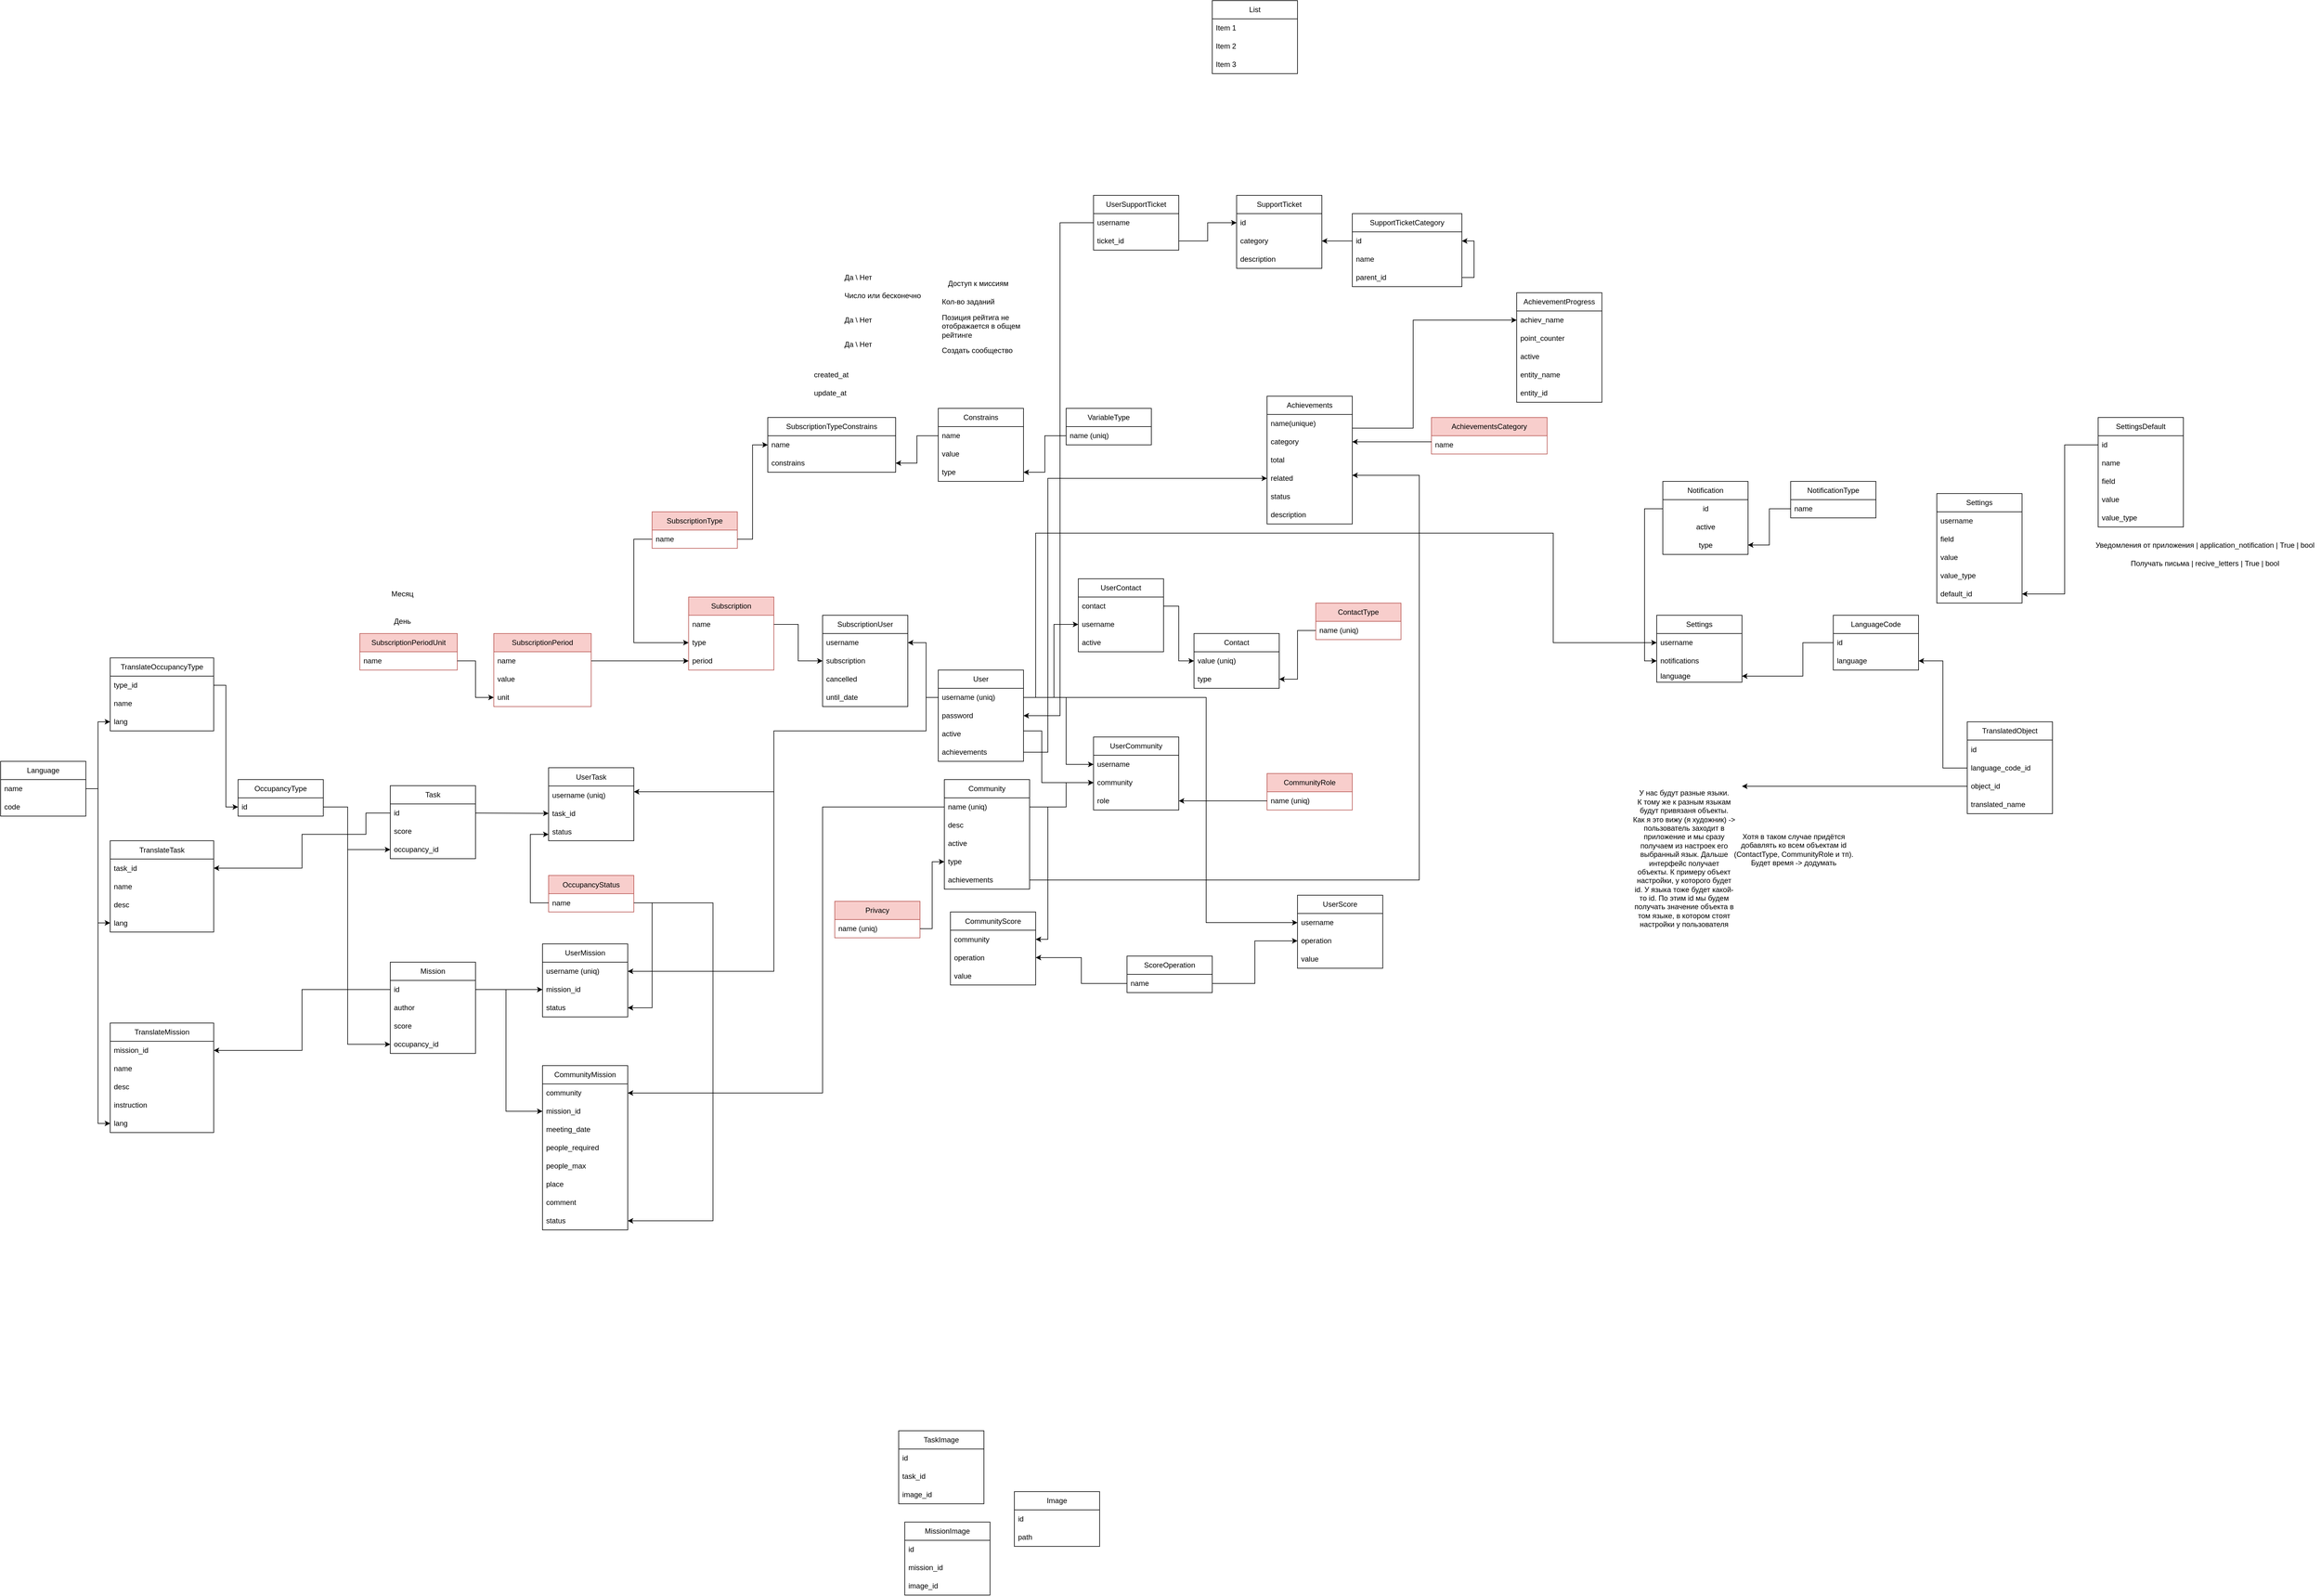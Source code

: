 <mxfile version="21.1.2" type="device">
  <diagram name="Page-1" id="RSe__ZXpqtk8mkmh32Be">
    <mxGraphModel dx="4004" dy="2296" grid="1" gridSize="10" guides="1" tooltips="1" connect="1" arrows="1" fold="1" page="1" pageScale="1" pageWidth="850" pageHeight="1100" math="0" shadow="0">
      <root>
        <mxCell id="0" />
        <mxCell id="1" parent="0" />
        <mxCell id="CYJdQT4moQr0rRixmIhI-1" value="User" style="swimlane;fontStyle=0;childLayout=stackLayout;horizontal=1;startSize=30;horizontalStack=0;resizeParent=1;resizeParentMax=0;resizeLast=0;collapsible=1;marginBottom=0;whiteSpace=wrap;html=1;" parent="1" vertex="1">
          <mxGeometry x="30" y="190" width="140" height="150" as="geometry" />
        </mxCell>
        <mxCell id="CYJdQT4moQr0rRixmIhI-4" value="username (uniq)" style="text;strokeColor=none;fillColor=none;align=left;verticalAlign=middle;spacingLeft=4;spacingRight=4;overflow=hidden;points=[[0,0.5],[1,0.5]];portConstraint=eastwest;rotatable=0;whiteSpace=wrap;html=1;" parent="CYJdQT4moQr0rRixmIhI-1" vertex="1">
          <mxGeometry y="30" width="140" height="30" as="geometry" />
        </mxCell>
        <mxCell id="CYJdQT4moQr0rRixmIhI-3" value="password" style="text;strokeColor=none;fillColor=none;align=left;verticalAlign=middle;spacingLeft=4;spacingRight=4;overflow=hidden;points=[[0,0.5],[1,0.5]];portConstraint=eastwest;rotatable=0;whiteSpace=wrap;html=1;" parent="CYJdQT4moQr0rRixmIhI-1" vertex="1">
          <mxGeometry y="60" width="140" height="30" as="geometry" />
        </mxCell>
        <mxCell id="CYJdQT4moQr0rRixmIhI-96" value="active" style="text;strokeColor=none;fillColor=none;align=left;verticalAlign=middle;spacingLeft=4;spacingRight=4;overflow=hidden;points=[[0,0.5],[1,0.5]];portConstraint=eastwest;rotatable=0;whiteSpace=wrap;html=1;" parent="CYJdQT4moQr0rRixmIhI-1" vertex="1">
          <mxGeometry y="90" width="140" height="30" as="geometry" />
        </mxCell>
        <mxCell id="-Tmr3W9tA5eu9-_h_LpO-147" value="achievements" style="text;strokeColor=none;fillColor=none;align=left;verticalAlign=middle;spacingLeft=4;spacingRight=4;overflow=hidden;points=[[0,0.5],[1,0.5]];portConstraint=eastwest;rotatable=0;whiteSpace=wrap;html=1;" parent="CYJdQT4moQr0rRixmIhI-1" vertex="1">
          <mxGeometry y="120" width="140" height="30" as="geometry" />
        </mxCell>
        <mxCell id="CYJdQT4moQr0rRixmIhI-5" value="Community" style="swimlane;fontStyle=0;childLayout=stackLayout;horizontal=1;startSize=30;horizontalStack=0;resizeParent=1;resizeParentMax=0;resizeLast=0;collapsible=1;marginBottom=0;whiteSpace=wrap;html=1;" parent="1" vertex="1">
          <mxGeometry x="40" y="370" width="140" height="180" as="geometry" />
        </mxCell>
        <mxCell id="CYJdQT4moQr0rRixmIhI-6" value="name (uniq)" style="text;strokeColor=none;fillColor=none;align=left;verticalAlign=middle;spacingLeft=4;spacingRight=4;overflow=hidden;points=[[0,0.5],[1,0.5]];portConstraint=eastwest;rotatable=0;whiteSpace=wrap;html=1;" parent="CYJdQT4moQr0rRixmIhI-5" vertex="1">
          <mxGeometry y="30" width="140" height="30" as="geometry" />
        </mxCell>
        <mxCell id="CYJdQT4moQr0rRixmIhI-7" value="desc" style="text;strokeColor=none;fillColor=none;align=left;verticalAlign=middle;spacingLeft=4;spacingRight=4;overflow=hidden;points=[[0,0.5],[1,0.5]];portConstraint=eastwest;rotatable=0;whiteSpace=wrap;html=1;" parent="CYJdQT4moQr0rRixmIhI-5" vertex="1">
          <mxGeometry y="60" width="140" height="30" as="geometry" />
        </mxCell>
        <mxCell id="CYJdQT4moQr0rRixmIhI-97" value="active" style="text;strokeColor=none;fillColor=none;align=left;verticalAlign=middle;spacingLeft=4;spacingRight=4;overflow=hidden;points=[[0,0.5],[1,0.5]];portConstraint=eastwest;rotatable=0;whiteSpace=wrap;html=1;" parent="CYJdQT4moQr0rRixmIhI-5" vertex="1">
          <mxGeometry y="90" width="140" height="30" as="geometry" />
        </mxCell>
        <mxCell id="CYJdQT4moQr0rRixmIhI-8" value="type" style="text;strokeColor=none;fillColor=none;align=left;verticalAlign=middle;spacingLeft=4;spacingRight=4;overflow=hidden;points=[[0,0.5],[1,0.5]];portConstraint=eastwest;rotatable=0;whiteSpace=wrap;html=1;" parent="CYJdQT4moQr0rRixmIhI-5" vertex="1">
          <mxGeometry y="120" width="140" height="30" as="geometry" />
        </mxCell>
        <mxCell id="-Tmr3W9tA5eu9-_h_LpO-148" value="achievements" style="text;strokeColor=none;fillColor=none;align=left;verticalAlign=middle;spacingLeft=4;spacingRight=4;overflow=hidden;points=[[0,0.5],[1,0.5]];portConstraint=eastwest;rotatable=0;whiteSpace=wrap;html=1;" parent="CYJdQT4moQr0rRixmIhI-5" vertex="1">
          <mxGeometry y="150" width="140" height="30" as="geometry" />
        </mxCell>
        <mxCell id="CYJdQT4moQr0rRixmIhI-11" value="UserContact" style="swimlane;fontStyle=0;childLayout=stackLayout;horizontal=1;startSize=30;horizontalStack=0;resizeParent=1;resizeParentMax=0;resizeLast=0;collapsible=1;marginBottom=0;whiteSpace=wrap;html=1;" parent="1" vertex="1">
          <mxGeometry x="260" y="40" width="140" height="120" as="geometry" />
        </mxCell>
        <mxCell id="CYJdQT4moQr0rRixmIhI-12" value="contact" style="text;strokeColor=none;fillColor=none;align=left;verticalAlign=middle;spacingLeft=4;spacingRight=4;overflow=hidden;points=[[0,0.5],[1,0.5]];portConstraint=eastwest;rotatable=0;whiteSpace=wrap;html=1;" parent="CYJdQT4moQr0rRixmIhI-11" vertex="1">
          <mxGeometry y="30" width="140" height="30" as="geometry" />
        </mxCell>
        <mxCell id="CYJdQT4moQr0rRixmIhI-13" value="username" style="text;strokeColor=none;fillColor=none;align=left;verticalAlign=middle;spacingLeft=4;spacingRight=4;overflow=hidden;points=[[0,0.5],[1,0.5]];portConstraint=eastwest;rotatable=0;whiteSpace=wrap;html=1;" parent="CYJdQT4moQr0rRixmIhI-11" vertex="1">
          <mxGeometry y="60" width="140" height="30" as="geometry" />
        </mxCell>
        <mxCell id="CYJdQT4moQr0rRixmIhI-98" value="active" style="text;strokeColor=none;fillColor=none;align=left;verticalAlign=middle;spacingLeft=4;spacingRight=4;overflow=hidden;points=[[0,0.5],[1,0.5]];portConstraint=eastwest;rotatable=0;whiteSpace=wrap;html=1;" parent="CYJdQT4moQr0rRixmIhI-11" vertex="1">
          <mxGeometry y="90" width="140" height="30" as="geometry" />
        </mxCell>
        <mxCell id="CYJdQT4moQr0rRixmIhI-15" value="Contact" style="swimlane;fontStyle=0;childLayout=stackLayout;horizontal=1;startSize=30;horizontalStack=0;resizeParent=1;resizeParentMax=0;resizeLast=0;collapsible=1;marginBottom=0;whiteSpace=wrap;html=1;" parent="1" vertex="1">
          <mxGeometry x="450" y="130" width="140" height="90" as="geometry" />
        </mxCell>
        <mxCell id="CYJdQT4moQr0rRixmIhI-17" value="value (uniq)" style="text;strokeColor=none;fillColor=none;align=left;verticalAlign=middle;spacingLeft=4;spacingRight=4;overflow=hidden;points=[[0,0.5],[1,0.5]];portConstraint=eastwest;rotatable=0;whiteSpace=wrap;html=1;" parent="CYJdQT4moQr0rRixmIhI-15" vertex="1">
          <mxGeometry y="30" width="140" height="30" as="geometry" />
        </mxCell>
        <mxCell id="CYJdQT4moQr0rRixmIhI-16" value="type" style="text;strokeColor=none;fillColor=none;align=left;verticalAlign=middle;spacingLeft=4;spacingRight=4;overflow=hidden;points=[[0,0.5],[1,0.5]];portConstraint=eastwest;rotatable=0;whiteSpace=wrap;html=1;" parent="CYJdQT4moQr0rRixmIhI-15" vertex="1">
          <mxGeometry y="60" width="140" height="30" as="geometry" />
        </mxCell>
        <mxCell id="CYJdQT4moQr0rRixmIhI-19" value="ContactType" style="swimlane;fontStyle=0;childLayout=stackLayout;horizontal=1;startSize=30;horizontalStack=0;resizeParent=1;resizeParentMax=0;resizeLast=0;collapsible=1;marginBottom=0;whiteSpace=wrap;html=1;fillColor=#f8cecc;strokeColor=#b85450;" parent="1" vertex="1">
          <mxGeometry x="650" y="80" width="140" height="60" as="geometry" />
        </mxCell>
        <mxCell id="CYJdQT4moQr0rRixmIhI-20" value="name (uniq)" style="text;strokeColor=none;fillColor=none;align=left;verticalAlign=middle;spacingLeft=4;spacingRight=4;overflow=hidden;points=[[0,0.5],[1,0.5]];portConstraint=eastwest;rotatable=0;whiteSpace=wrap;html=1;" parent="CYJdQT4moQr0rRixmIhI-19" vertex="1">
          <mxGeometry y="30" width="140" height="30" as="geometry" />
        </mxCell>
        <mxCell id="CYJdQT4moQr0rRixmIhI-23" style="edgeStyle=orthogonalEdgeStyle;rounded=0;orthogonalLoop=1;jettySize=auto;html=1;exitX=0;exitY=0.5;exitDx=0;exitDy=0;entryX=1;entryY=0.5;entryDx=0;entryDy=0;" parent="1" source="CYJdQT4moQr0rRixmIhI-20" target="CYJdQT4moQr0rRixmIhI-16" edge="1">
          <mxGeometry relative="1" as="geometry" />
        </mxCell>
        <mxCell id="CYJdQT4moQr0rRixmIhI-24" style="edgeStyle=orthogonalEdgeStyle;rounded=0;orthogonalLoop=1;jettySize=auto;html=1;exitX=1;exitY=0.5;exitDx=0;exitDy=0;entryX=0;entryY=0.5;entryDx=0;entryDy=0;" parent="1" source="CYJdQT4moQr0rRixmIhI-4" target="CYJdQT4moQr0rRixmIhI-13" edge="1">
          <mxGeometry relative="1" as="geometry">
            <Array as="points">
              <mxPoint x="220" y="235" />
              <mxPoint x="220" y="115" />
            </Array>
          </mxGeometry>
        </mxCell>
        <mxCell id="CYJdQT4moQr0rRixmIhI-25" style="edgeStyle=orthogonalEdgeStyle;rounded=0;orthogonalLoop=1;jettySize=auto;html=1;exitX=1;exitY=0.5;exitDx=0;exitDy=0;" parent="1" source="CYJdQT4moQr0rRixmIhI-12" target="CYJdQT4moQr0rRixmIhI-17" edge="1">
          <mxGeometry relative="1" as="geometry" />
        </mxCell>
        <mxCell id="CYJdQT4moQr0rRixmIhI-26" value="Privacy" style="swimlane;fontStyle=0;childLayout=stackLayout;horizontal=1;startSize=30;horizontalStack=0;resizeParent=1;resizeParentMax=0;resizeLast=0;collapsible=1;marginBottom=0;whiteSpace=wrap;html=1;fillColor=#f8cecc;strokeColor=#b85450;" parent="1" vertex="1">
          <mxGeometry x="-140" y="570" width="140" height="60" as="geometry" />
        </mxCell>
        <mxCell id="CYJdQT4moQr0rRixmIhI-27" value="name (uniq)" style="text;strokeColor=none;fillColor=none;align=left;verticalAlign=middle;spacingLeft=4;spacingRight=4;overflow=hidden;points=[[0,0.5],[1,0.5]];portConstraint=eastwest;rotatable=0;whiteSpace=wrap;html=1;" parent="CYJdQT4moQr0rRixmIhI-26" vertex="1">
          <mxGeometry y="30" width="140" height="30" as="geometry" />
        </mxCell>
        <mxCell id="CYJdQT4moQr0rRixmIhI-28" style="edgeStyle=orthogonalEdgeStyle;rounded=0;orthogonalLoop=1;jettySize=auto;html=1;exitX=1;exitY=0.5;exitDx=0;exitDy=0;entryX=0;entryY=0.5;entryDx=0;entryDy=0;" parent="1" source="CYJdQT4moQr0rRixmIhI-27" target="CYJdQT4moQr0rRixmIhI-8" edge="1">
          <mxGeometry relative="1" as="geometry" />
        </mxCell>
        <mxCell id="CYJdQT4moQr0rRixmIhI-29" value="UserScore" style="swimlane;fontStyle=0;childLayout=stackLayout;horizontal=1;startSize=30;horizontalStack=0;resizeParent=1;resizeParentMax=0;resizeLast=0;collapsible=1;marginBottom=0;whiteSpace=wrap;html=1;" parent="1" vertex="1">
          <mxGeometry x="620" y="560" width="140" height="120" as="geometry" />
        </mxCell>
        <mxCell id="CYJdQT4moQr0rRixmIhI-32" value="username" style="text;strokeColor=none;fillColor=none;align=left;verticalAlign=middle;spacingLeft=4;spacingRight=4;overflow=hidden;points=[[0,0.5],[1,0.5]];portConstraint=eastwest;rotatable=0;whiteSpace=wrap;html=1;" parent="CYJdQT4moQr0rRixmIhI-29" vertex="1">
          <mxGeometry y="30" width="140" height="30" as="geometry" />
        </mxCell>
        <mxCell id="CYJdQT4moQr0rRixmIhI-60" value="operation" style="text;strokeColor=none;fillColor=none;align=left;verticalAlign=middle;spacingLeft=4;spacingRight=4;overflow=hidden;points=[[0,0.5],[1,0.5]];portConstraint=eastwest;rotatable=0;whiteSpace=wrap;html=1;" parent="CYJdQT4moQr0rRixmIhI-29" vertex="1">
          <mxGeometry y="60" width="140" height="30" as="geometry" />
        </mxCell>
        <mxCell id="CYJdQT4moQr0rRixmIhI-65" value="value" style="text;strokeColor=none;fillColor=none;align=left;verticalAlign=middle;spacingLeft=4;spacingRight=4;overflow=hidden;points=[[0,0.5],[1,0.5]];portConstraint=eastwest;rotatable=0;whiteSpace=wrap;html=1;" parent="CYJdQT4moQr0rRixmIhI-29" vertex="1">
          <mxGeometry y="90" width="140" height="30" as="geometry" />
        </mxCell>
        <mxCell id="CYJdQT4moQr0rRixmIhI-33" value="UserCommunity" style="swimlane;fontStyle=0;childLayout=stackLayout;horizontal=1;startSize=30;horizontalStack=0;resizeParent=1;resizeParentMax=0;resizeLast=0;collapsible=1;marginBottom=0;whiteSpace=wrap;html=1;" parent="1" vertex="1">
          <mxGeometry x="285" y="300" width="140" height="120" as="geometry" />
        </mxCell>
        <mxCell id="CYJdQT4moQr0rRixmIhI-34" value="username" style="text;strokeColor=none;fillColor=none;align=left;verticalAlign=middle;spacingLeft=4;spacingRight=4;overflow=hidden;points=[[0,0.5],[1,0.5]];portConstraint=eastwest;rotatable=0;whiteSpace=wrap;html=1;" parent="CYJdQT4moQr0rRixmIhI-33" vertex="1">
          <mxGeometry y="30" width="140" height="30" as="geometry" />
        </mxCell>
        <mxCell id="CYJdQT4moQr0rRixmIhI-35" value="community" style="text;strokeColor=none;fillColor=none;align=left;verticalAlign=middle;spacingLeft=4;spacingRight=4;overflow=hidden;points=[[0,0.5],[1,0.5]];portConstraint=eastwest;rotatable=0;whiteSpace=wrap;html=1;" parent="CYJdQT4moQr0rRixmIhI-33" vertex="1">
          <mxGeometry y="60" width="140" height="30" as="geometry" />
        </mxCell>
        <mxCell id="CYJdQT4moQr0rRixmIhI-53" value="role" style="text;strokeColor=none;fillColor=none;align=left;verticalAlign=middle;spacingLeft=4;spacingRight=4;overflow=hidden;points=[[0,0.5],[1,0.5]];portConstraint=eastwest;rotatable=0;whiteSpace=wrap;html=1;" parent="CYJdQT4moQr0rRixmIhI-33" vertex="1">
          <mxGeometry y="90" width="140" height="30" as="geometry" />
        </mxCell>
        <mxCell id="CYJdQT4moQr0rRixmIhI-37" style="edgeStyle=orthogonalEdgeStyle;rounded=0;orthogonalLoop=1;jettySize=auto;html=1;exitX=1;exitY=0.5;exitDx=0;exitDy=0;entryX=0;entryY=0.5;entryDx=0;entryDy=0;" parent="1" source="CYJdQT4moQr0rRixmIhI-4" target="CYJdQT4moQr0rRixmIhI-34" edge="1">
          <mxGeometry relative="1" as="geometry">
            <Array as="points">
              <mxPoint x="240" y="235" />
              <mxPoint x="240" y="345" />
            </Array>
          </mxGeometry>
        </mxCell>
        <mxCell id="CYJdQT4moQr0rRixmIhI-38" style="edgeStyle=orthogonalEdgeStyle;rounded=0;orthogonalLoop=1;jettySize=auto;html=1;exitX=1;exitY=0.5;exitDx=0;exitDy=0;entryX=0;entryY=0.5;entryDx=0;entryDy=0;" parent="1" source="CYJdQT4moQr0rRixmIhI-6" target="CYJdQT4moQr0rRixmIhI-35" edge="1">
          <mxGeometry relative="1" as="geometry">
            <Array as="points">
              <mxPoint x="240" y="415" />
              <mxPoint x="240" y="375" />
            </Array>
          </mxGeometry>
        </mxCell>
        <mxCell id="CYJdQT4moQr0rRixmIhI-48" value="CommunityRole" style="swimlane;fontStyle=0;childLayout=stackLayout;horizontal=1;startSize=30;horizontalStack=0;resizeParent=1;resizeParentMax=0;resizeLast=0;collapsible=1;marginBottom=0;whiteSpace=wrap;html=1;fillColor=#f8cecc;strokeColor=#b85450;" parent="1" vertex="1">
          <mxGeometry x="570" y="360" width="140" height="60" as="geometry" />
        </mxCell>
        <mxCell id="CYJdQT4moQr0rRixmIhI-49" value="name (uniq)" style="text;strokeColor=none;fillColor=none;align=left;verticalAlign=middle;spacingLeft=4;spacingRight=4;overflow=hidden;points=[[0,0.5],[1,0.5]];portConstraint=eastwest;rotatable=0;whiteSpace=wrap;html=1;" parent="CYJdQT4moQr0rRixmIhI-48" vertex="1">
          <mxGeometry y="30" width="140" height="30" as="geometry" />
        </mxCell>
        <mxCell id="CYJdQT4moQr0rRixmIhI-50" style="edgeStyle=orthogonalEdgeStyle;rounded=0;orthogonalLoop=1;jettySize=auto;html=1;exitX=0;exitY=0.5;exitDx=0;exitDy=0;entryX=1;entryY=0.5;entryDx=0;entryDy=0;" parent="1" source="CYJdQT4moQr0rRixmIhI-49" target="CYJdQT4moQr0rRixmIhI-53" edge="1">
          <mxGeometry relative="1" as="geometry">
            <mxPoint x="640" y="500" as="targetPoint" />
          </mxGeometry>
        </mxCell>
        <mxCell id="CYJdQT4moQr0rRixmIhI-54" value="ScoreOperation" style="swimlane;fontStyle=0;childLayout=stackLayout;horizontal=1;startSize=30;horizontalStack=0;resizeParent=1;resizeParentMax=0;resizeLast=0;collapsible=1;marginBottom=0;whiteSpace=wrap;html=1;" parent="1" vertex="1">
          <mxGeometry x="340" y="660" width="140" height="60" as="geometry" />
        </mxCell>
        <mxCell id="CYJdQT4moQr0rRixmIhI-55" value="name" style="text;strokeColor=none;fillColor=none;align=left;verticalAlign=middle;spacingLeft=4;spacingRight=4;overflow=hidden;points=[[0,0.5],[1,0.5]];portConstraint=eastwest;rotatable=0;whiteSpace=wrap;html=1;" parent="CYJdQT4moQr0rRixmIhI-54" vertex="1">
          <mxGeometry y="30" width="140" height="30" as="geometry" />
        </mxCell>
        <mxCell id="CYJdQT4moQr0rRixmIhI-61" value="CommunityScore" style="swimlane;fontStyle=0;childLayout=stackLayout;horizontal=1;startSize=30;horizontalStack=0;resizeParent=1;resizeParentMax=0;resizeLast=0;collapsible=1;marginBottom=0;whiteSpace=wrap;html=1;" parent="1" vertex="1">
          <mxGeometry x="50" y="587.5" width="140" height="120" as="geometry" />
        </mxCell>
        <mxCell id="CYJdQT4moQr0rRixmIhI-62" value="community" style="text;strokeColor=none;fillColor=none;align=left;verticalAlign=middle;spacingLeft=4;spacingRight=4;overflow=hidden;points=[[0,0.5],[1,0.5]];portConstraint=eastwest;rotatable=0;whiteSpace=wrap;html=1;" parent="CYJdQT4moQr0rRixmIhI-61" vertex="1">
          <mxGeometry y="30" width="140" height="30" as="geometry" />
        </mxCell>
        <mxCell id="CYJdQT4moQr0rRixmIhI-63" value="operation" style="text;strokeColor=none;fillColor=none;align=left;verticalAlign=middle;spacingLeft=4;spacingRight=4;overflow=hidden;points=[[0,0.5],[1,0.5]];portConstraint=eastwest;rotatable=0;whiteSpace=wrap;html=1;" parent="CYJdQT4moQr0rRixmIhI-61" vertex="1">
          <mxGeometry y="60" width="140" height="30" as="geometry" />
        </mxCell>
        <mxCell id="CYJdQT4moQr0rRixmIhI-64" value="value" style="text;strokeColor=none;fillColor=none;align=left;verticalAlign=middle;spacingLeft=4;spacingRight=4;overflow=hidden;points=[[0,0.5],[1,0.5]];portConstraint=eastwest;rotatable=0;whiteSpace=wrap;html=1;" parent="CYJdQT4moQr0rRixmIhI-61" vertex="1">
          <mxGeometry y="90" width="140" height="30" as="geometry" />
        </mxCell>
        <mxCell id="CYJdQT4moQr0rRixmIhI-66" style="edgeStyle=orthogonalEdgeStyle;rounded=0;orthogonalLoop=1;jettySize=auto;html=1;exitX=0;exitY=0.5;exitDx=0;exitDy=0;entryX=1;entryY=0.5;entryDx=0;entryDy=0;" parent="1" source="CYJdQT4moQr0rRixmIhI-55" target="CYJdQT4moQr0rRixmIhI-63" edge="1">
          <mxGeometry relative="1" as="geometry" />
        </mxCell>
        <mxCell id="CYJdQT4moQr0rRixmIhI-67" style="edgeStyle=orthogonalEdgeStyle;rounded=0;orthogonalLoop=1;jettySize=auto;html=1;exitX=1;exitY=0.5;exitDx=0;exitDy=0;entryX=0;entryY=0.5;entryDx=0;entryDy=0;" parent="1" source="CYJdQT4moQr0rRixmIhI-55" target="CYJdQT4moQr0rRixmIhI-60" edge="1">
          <mxGeometry relative="1" as="geometry" />
        </mxCell>
        <mxCell id="CYJdQT4moQr0rRixmIhI-68" style="edgeStyle=orthogonalEdgeStyle;rounded=0;orthogonalLoop=1;jettySize=auto;html=1;exitX=1;exitY=0.5;exitDx=0;exitDy=0;entryX=1;entryY=0.5;entryDx=0;entryDy=0;" parent="1" source="CYJdQT4moQr0rRixmIhI-6" target="CYJdQT4moQr0rRixmIhI-62" edge="1">
          <mxGeometry relative="1" as="geometry" />
        </mxCell>
        <mxCell id="CYJdQT4moQr0rRixmIhI-69" style="edgeStyle=orthogonalEdgeStyle;rounded=0;orthogonalLoop=1;jettySize=auto;html=1;exitX=1;exitY=0.5;exitDx=0;exitDy=0;entryX=0;entryY=0.5;entryDx=0;entryDy=0;" parent="1" source="CYJdQT4moQr0rRixmIhI-4" target="CYJdQT4moQr0rRixmIhI-32" edge="1">
          <mxGeometry relative="1" as="geometry">
            <Array as="points">
              <mxPoint x="470" y="235" />
              <mxPoint x="470" y="605" />
            </Array>
          </mxGeometry>
        </mxCell>
        <mxCell id="CYJdQT4moQr0rRixmIhI-71" value="Subscription" style="swimlane;fontStyle=0;childLayout=stackLayout;horizontal=1;startSize=30;horizontalStack=0;resizeParent=1;resizeParentMax=0;resizeLast=0;collapsible=1;marginBottom=0;whiteSpace=wrap;html=1;fillColor=#f8cecc;strokeColor=#b85450;" parent="1" vertex="1">
          <mxGeometry x="-380" y="70" width="140" height="120" as="geometry" />
        </mxCell>
        <mxCell id="CYJdQT4moQr0rRixmIhI-72" value="name" style="text;strokeColor=none;fillColor=none;align=left;verticalAlign=middle;spacingLeft=4;spacingRight=4;overflow=hidden;points=[[0,0.5],[1,0.5]];portConstraint=eastwest;rotatable=0;whiteSpace=wrap;html=1;" parent="CYJdQT4moQr0rRixmIhI-71" vertex="1">
          <mxGeometry y="30" width="140" height="30" as="geometry" />
        </mxCell>
        <mxCell id="CYJdQT4moQr0rRixmIhI-214" value="type" style="text;strokeColor=none;fillColor=none;align=left;verticalAlign=middle;spacingLeft=4;spacingRight=4;overflow=hidden;points=[[0,0.5],[1,0.5]];portConstraint=eastwest;rotatable=0;whiteSpace=wrap;html=1;" parent="CYJdQT4moQr0rRixmIhI-71" vertex="1">
          <mxGeometry y="60" width="140" height="30" as="geometry" />
        </mxCell>
        <mxCell id="CYJdQT4moQr0rRixmIhI-86" value="period" style="text;strokeColor=none;fillColor=none;align=left;verticalAlign=middle;spacingLeft=4;spacingRight=4;overflow=hidden;points=[[0,0.5],[1,0.5]];portConstraint=eastwest;rotatable=0;whiteSpace=wrap;html=1;" parent="CYJdQT4moQr0rRixmIhI-71" vertex="1">
          <mxGeometry y="90" width="140" height="30" as="geometry" />
        </mxCell>
        <mxCell id="CYJdQT4moQr0rRixmIhI-76" value="Месяц" style="text;html=1;strokeColor=none;fillColor=none;align=center;verticalAlign=middle;whiteSpace=wrap;rounded=0;" parent="1" vertex="1">
          <mxGeometry x="-880" y="50" width="60" height="30" as="geometry" />
        </mxCell>
        <mxCell id="CYJdQT4moQr0rRixmIhI-77" value="День" style="text;html=1;strokeColor=none;fillColor=none;align=center;verticalAlign=middle;whiteSpace=wrap;rounded=0;" parent="1" vertex="1">
          <mxGeometry x="-880" y="95" width="60" height="30" as="geometry" />
        </mxCell>
        <mxCell id="CYJdQT4moQr0rRixmIhI-78" value="SubscriptionPeriodUnit" style="swimlane;fontStyle=0;childLayout=stackLayout;horizontal=1;startSize=30;horizontalStack=0;resizeParent=1;resizeParentMax=0;resizeLast=0;collapsible=1;marginBottom=0;whiteSpace=wrap;html=1;fillColor=#f8cecc;strokeColor=#b85450;" parent="1" vertex="1">
          <mxGeometry x="-920" y="130" width="160" height="60" as="geometry" />
        </mxCell>
        <mxCell id="CYJdQT4moQr0rRixmIhI-79" value="name" style="text;strokeColor=none;fillColor=none;align=left;verticalAlign=middle;spacingLeft=4;spacingRight=4;overflow=hidden;points=[[0,0.5],[1,0.5]];portConstraint=eastwest;rotatable=0;whiteSpace=wrap;html=1;" parent="CYJdQT4moQr0rRixmIhI-78" vertex="1">
          <mxGeometry y="30" width="160" height="30" as="geometry" />
        </mxCell>
        <mxCell id="CYJdQT4moQr0rRixmIhI-82" value="SubscriptionPeriod" style="swimlane;fontStyle=0;childLayout=stackLayout;horizontal=1;startSize=30;horizontalStack=0;resizeParent=1;resizeParentMax=0;resizeLast=0;collapsible=1;marginBottom=0;whiteSpace=wrap;html=1;fillColor=#f8cecc;strokeColor=#b85450;" parent="1" vertex="1">
          <mxGeometry x="-700" y="130" width="160" height="120" as="geometry" />
        </mxCell>
        <mxCell id="CYJdQT4moQr0rRixmIhI-88" value="name" style="text;strokeColor=none;fillColor=none;align=left;verticalAlign=middle;spacingLeft=4;spacingRight=4;overflow=hidden;points=[[0,0.5],[1,0.5]];portConstraint=eastwest;rotatable=0;whiteSpace=wrap;html=1;" parent="CYJdQT4moQr0rRixmIhI-82" vertex="1">
          <mxGeometry y="30" width="160" height="30" as="geometry" />
        </mxCell>
        <mxCell id="CYJdQT4moQr0rRixmIhI-83" value="value" style="text;strokeColor=none;fillColor=none;align=left;verticalAlign=middle;spacingLeft=4;spacingRight=4;overflow=hidden;points=[[0,0.5],[1,0.5]];portConstraint=eastwest;rotatable=0;whiteSpace=wrap;html=1;" parent="CYJdQT4moQr0rRixmIhI-82" vertex="1">
          <mxGeometry y="60" width="160" height="30" as="geometry" />
        </mxCell>
        <mxCell id="CYJdQT4moQr0rRixmIhI-84" value="unit" style="text;strokeColor=none;fillColor=none;align=left;verticalAlign=middle;spacingLeft=4;spacingRight=4;overflow=hidden;points=[[0,0.5],[1,0.5]];portConstraint=eastwest;rotatable=0;whiteSpace=wrap;html=1;" parent="CYJdQT4moQr0rRixmIhI-82" vertex="1">
          <mxGeometry y="90" width="160" height="30" as="geometry" />
        </mxCell>
        <mxCell id="CYJdQT4moQr0rRixmIhI-85" style="edgeStyle=orthogonalEdgeStyle;rounded=0;orthogonalLoop=1;jettySize=auto;html=1;exitX=1;exitY=0.5;exitDx=0;exitDy=0;entryX=0;entryY=0.5;entryDx=0;entryDy=0;" parent="1" source="CYJdQT4moQr0rRixmIhI-79" target="CYJdQT4moQr0rRixmIhI-84" edge="1">
          <mxGeometry relative="1" as="geometry" />
        </mxCell>
        <mxCell id="CYJdQT4moQr0rRixmIhI-89" style="edgeStyle=orthogonalEdgeStyle;rounded=0;orthogonalLoop=1;jettySize=auto;html=1;exitX=1;exitY=0.5;exitDx=0;exitDy=0;entryX=0;entryY=0.5;entryDx=0;entryDy=0;" parent="1" source="CYJdQT4moQr0rRixmIhI-88" target="CYJdQT4moQr0rRixmIhI-86" edge="1">
          <mxGeometry relative="1" as="geometry" />
        </mxCell>
        <mxCell id="CYJdQT4moQr0rRixmIhI-90" value="SubscriptionUser" style="swimlane;fontStyle=0;childLayout=stackLayout;horizontal=1;startSize=30;horizontalStack=0;resizeParent=1;resizeParentMax=0;resizeLast=0;collapsible=1;marginBottom=0;whiteSpace=wrap;html=1;" parent="1" vertex="1">
          <mxGeometry x="-160" y="100" width="140" height="150" as="geometry" />
        </mxCell>
        <mxCell id="CYJdQT4moQr0rRixmIhI-91" value="username" style="text;strokeColor=none;fillColor=none;align=left;verticalAlign=middle;spacingLeft=4;spacingRight=4;overflow=hidden;points=[[0,0.5],[1,0.5]];portConstraint=eastwest;rotatable=0;whiteSpace=wrap;html=1;" parent="CYJdQT4moQr0rRixmIhI-90" vertex="1">
          <mxGeometry y="30" width="140" height="30" as="geometry" />
        </mxCell>
        <mxCell id="CYJdQT4moQr0rRixmIhI-92" value="subscription" style="text;strokeColor=none;fillColor=none;align=left;verticalAlign=middle;spacingLeft=4;spacingRight=4;overflow=hidden;points=[[0,0.5],[1,0.5]];portConstraint=eastwest;rotatable=0;whiteSpace=wrap;html=1;" parent="CYJdQT4moQr0rRixmIhI-90" vertex="1">
          <mxGeometry y="60" width="140" height="30" as="geometry" />
        </mxCell>
        <mxCell id="CYJdQT4moQr0rRixmIhI-95" value="cancelled" style="text;strokeColor=none;fillColor=none;align=left;verticalAlign=middle;spacingLeft=4;spacingRight=4;overflow=hidden;points=[[0,0.5],[1,0.5]];portConstraint=eastwest;rotatable=0;whiteSpace=wrap;html=1;" parent="CYJdQT4moQr0rRixmIhI-90" vertex="1">
          <mxGeometry y="90" width="140" height="30" as="geometry" />
        </mxCell>
        <mxCell id="CYJdQT4moQr0rRixmIhI-99" value="until_date" style="text;strokeColor=none;fillColor=none;align=left;verticalAlign=middle;spacingLeft=4;spacingRight=4;overflow=hidden;points=[[0,0.5],[1,0.5]];portConstraint=eastwest;rotatable=0;whiteSpace=wrap;html=1;" parent="CYJdQT4moQr0rRixmIhI-90" vertex="1">
          <mxGeometry y="120" width="140" height="30" as="geometry" />
        </mxCell>
        <mxCell id="CYJdQT4moQr0rRixmIhI-93" style="edgeStyle=orthogonalEdgeStyle;rounded=0;orthogonalLoop=1;jettySize=auto;html=1;exitX=1;exitY=0.5;exitDx=0;exitDy=0;entryX=0;entryY=0.5;entryDx=0;entryDy=0;" parent="1" source="CYJdQT4moQr0rRixmIhI-72" target="CYJdQT4moQr0rRixmIhI-92" edge="1">
          <mxGeometry relative="1" as="geometry" />
        </mxCell>
        <mxCell id="CYJdQT4moQr0rRixmIhI-94" style="edgeStyle=orthogonalEdgeStyle;rounded=0;orthogonalLoop=1;jettySize=auto;html=1;exitX=0;exitY=0.5;exitDx=0;exitDy=0;entryX=1;entryY=0.5;entryDx=0;entryDy=0;" parent="1" source="CYJdQT4moQr0rRixmIhI-4" target="CYJdQT4moQr0rRixmIhI-91" edge="1">
          <mxGeometry relative="1" as="geometry">
            <Array as="points">
              <mxPoint x="10" y="235" />
              <mxPoint x="10" y="145" />
            </Array>
          </mxGeometry>
        </mxCell>
        <mxCell id="CYJdQT4moQr0rRixmIhI-104" value="created_at" style="text;strokeColor=none;fillColor=none;align=left;verticalAlign=middle;spacingLeft=4;spacingRight=4;overflow=hidden;points=[[0,0.5],[1,0.5]];portConstraint=eastwest;rotatable=0;whiteSpace=wrap;html=1;" parent="1" vertex="1">
          <mxGeometry x="-180" y="-310" width="140" height="30" as="geometry" />
        </mxCell>
        <mxCell id="CYJdQT4moQr0rRixmIhI-105" value="update_at" style="text;strokeColor=none;fillColor=none;align=left;verticalAlign=middle;spacingLeft=4;spacingRight=4;overflow=hidden;points=[[0,0.5],[1,0.5]];portConstraint=eastwest;rotatable=0;whiteSpace=wrap;html=1;" parent="1" vertex="1">
          <mxGeometry x="-180" y="-280" width="140" height="30" as="geometry" />
        </mxCell>
        <mxCell id="CYJdQT4moQr0rRixmIhI-106" value="Task" style="swimlane;fontStyle=0;childLayout=stackLayout;horizontal=1;startSize=30;horizontalStack=0;resizeParent=1;resizeParentMax=0;resizeLast=0;collapsible=1;marginBottom=0;whiteSpace=wrap;html=1;" parent="1" vertex="1">
          <mxGeometry x="-870" y="380" width="140" height="120" as="geometry" />
        </mxCell>
        <mxCell id="CYJdQT4moQr0rRixmIhI-113" value="id" style="text;strokeColor=none;fillColor=none;align=left;verticalAlign=middle;spacingLeft=4;spacingRight=4;overflow=hidden;points=[[0,0.5],[1,0.5]];portConstraint=eastwest;rotatable=0;whiteSpace=wrap;html=1;" parent="CYJdQT4moQr0rRixmIhI-106" vertex="1">
          <mxGeometry y="30" width="140" height="30" as="geometry" />
        </mxCell>
        <mxCell id="CYJdQT4moQr0rRixmIhI-147" value="score" style="text;strokeColor=none;fillColor=none;align=left;verticalAlign=middle;spacingLeft=4;spacingRight=4;overflow=hidden;points=[[0,0.5],[1,0.5]];portConstraint=eastwest;rotatable=0;whiteSpace=wrap;html=1;" parent="CYJdQT4moQr0rRixmIhI-106" vertex="1">
          <mxGeometry y="60" width="140" height="30" as="geometry" />
        </mxCell>
        <mxCell id="CYJdQT4moQr0rRixmIhI-120" value="occupancy_id" style="text;strokeColor=none;fillColor=none;align=left;verticalAlign=middle;spacingLeft=4;spacingRight=4;overflow=hidden;points=[[0,0.5],[1,0.5]];portConstraint=eastwest;rotatable=0;whiteSpace=wrap;html=1;" parent="CYJdQT4moQr0rRixmIhI-106" vertex="1">
          <mxGeometry y="90" width="140" height="30" as="geometry" />
        </mxCell>
        <mxCell id="CYJdQT4moQr0rRixmIhI-109" value="Mission" style="swimlane;fontStyle=0;childLayout=stackLayout;horizontal=1;startSize=30;horizontalStack=0;resizeParent=1;resizeParentMax=0;resizeLast=0;collapsible=1;marginBottom=0;whiteSpace=wrap;html=1;" parent="1" vertex="1">
          <mxGeometry x="-870" y="670" width="140" height="150" as="geometry" />
        </mxCell>
        <mxCell id="CYJdQT4moQr0rRixmIhI-124" value="id" style="text;strokeColor=none;fillColor=none;align=left;verticalAlign=middle;spacingLeft=4;spacingRight=4;overflow=hidden;points=[[0,0.5],[1,0.5]];portConstraint=eastwest;rotatable=0;whiteSpace=wrap;html=1;" parent="CYJdQT4moQr0rRixmIhI-109" vertex="1">
          <mxGeometry y="30" width="140" height="30" as="geometry" />
        </mxCell>
        <mxCell id="GGTk-AJcmA66WzkTMej_-1" value="author" style="text;strokeColor=none;fillColor=none;align=left;verticalAlign=middle;spacingLeft=4;spacingRight=4;overflow=hidden;points=[[0,0.5],[1,0.5]];portConstraint=eastwest;rotatable=0;whiteSpace=wrap;html=1;" parent="CYJdQT4moQr0rRixmIhI-109" vertex="1">
          <mxGeometry y="60" width="140" height="30" as="geometry" />
        </mxCell>
        <mxCell id="CYJdQT4moQr0rRixmIhI-179" value="score" style="text;strokeColor=none;fillColor=none;align=left;verticalAlign=middle;spacingLeft=4;spacingRight=4;overflow=hidden;points=[[0,0.5],[1,0.5]];portConstraint=eastwest;rotatable=0;whiteSpace=wrap;html=1;" parent="CYJdQT4moQr0rRixmIhI-109" vertex="1">
          <mxGeometry y="90" width="140" height="30" as="geometry" />
        </mxCell>
        <mxCell id="CYJdQT4moQr0rRixmIhI-123" value="occupancy_id" style="text;strokeColor=none;fillColor=none;align=left;verticalAlign=middle;spacingLeft=4;spacingRight=4;overflow=hidden;points=[[0,0.5],[1,0.5]];portConstraint=eastwest;rotatable=0;whiteSpace=wrap;html=1;" parent="CYJdQT4moQr0rRixmIhI-109" vertex="1">
          <mxGeometry y="120" width="140" height="30" as="geometry" />
        </mxCell>
        <mxCell id="CYJdQT4moQr0rRixmIhI-118" value="OccupancyType" style="swimlane;fontStyle=0;childLayout=stackLayout;horizontal=1;startSize=30;horizontalStack=0;resizeParent=1;resizeParentMax=0;resizeLast=0;collapsible=1;marginBottom=0;whiteSpace=wrap;html=1;" parent="1" vertex="1">
          <mxGeometry x="-1120" y="370" width="140" height="60" as="geometry" />
        </mxCell>
        <mxCell id="CYJdQT4moQr0rRixmIhI-119" value="id" style="text;strokeColor=none;fillColor=none;align=left;verticalAlign=middle;spacingLeft=4;spacingRight=4;overflow=hidden;points=[[0,0.5],[1,0.5]];portConstraint=eastwest;rotatable=0;whiteSpace=wrap;html=1;" parent="CYJdQT4moQr0rRixmIhI-118" vertex="1">
          <mxGeometry y="30" width="140" height="30" as="geometry" />
        </mxCell>
        <mxCell id="CYJdQT4moQr0rRixmIhI-121" style="edgeStyle=orthogonalEdgeStyle;rounded=0;orthogonalLoop=1;jettySize=auto;html=1;exitX=1;exitY=0.5;exitDx=0;exitDy=0;entryX=0;entryY=0.5;entryDx=0;entryDy=0;" parent="1" target="CYJdQT4moQr0rRixmIhI-120" edge="1">
          <mxGeometry relative="1" as="geometry">
            <mxPoint x="-980" y="415" as="sourcePoint" />
            <Array as="points">
              <mxPoint x="-940" y="415" />
              <mxPoint x="-940" y="485" />
            </Array>
          </mxGeometry>
        </mxCell>
        <mxCell id="CYJdQT4moQr0rRixmIhI-125" style="edgeStyle=orthogonalEdgeStyle;rounded=0;orthogonalLoop=1;jettySize=auto;html=1;exitX=1;exitY=0.5;exitDx=0;exitDy=0;entryX=0;entryY=0.5;entryDx=0;entryDy=0;" parent="1" target="CYJdQT4moQr0rRixmIhI-123" edge="1">
          <mxGeometry relative="1" as="geometry">
            <mxPoint x="-980" y="415" as="sourcePoint" />
            <Array as="points">
              <mxPoint x="-940" y="415" />
              <mxPoint x="-940" y="805" />
            </Array>
          </mxGeometry>
        </mxCell>
        <mxCell id="CYJdQT4moQr0rRixmIhI-126" value="Image" style="swimlane;fontStyle=0;childLayout=stackLayout;horizontal=1;startSize=30;horizontalStack=0;resizeParent=1;resizeParentMax=0;resizeLast=0;collapsible=1;marginBottom=0;whiteSpace=wrap;html=1;" parent="1" vertex="1">
          <mxGeometry x="155" y="1540" width="140" height="90" as="geometry" />
        </mxCell>
        <mxCell id="CYJdQT4moQr0rRixmIhI-127" value="id" style="text;strokeColor=none;fillColor=none;align=left;verticalAlign=middle;spacingLeft=4;spacingRight=4;overflow=hidden;points=[[0,0.5],[1,0.5]];portConstraint=eastwest;rotatable=0;whiteSpace=wrap;html=1;" parent="CYJdQT4moQr0rRixmIhI-126" vertex="1">
          <mxGeometry y="30" width="140" height="30" as="geometry" />
        </mxCell>
        <mxCell id="CYJdQT4moQr0rRixmIhI-131" value="path" style="text;strokeColor=none;fillColor=none;align=left;verticalAlign=middle;spacingLeft=4;spacingRight=4;overflow=hidden;points=[[0,0.5],[1,0.5]];portConstraint=eastwest;rotatable=0;whiteSpace=wrap;html=1;" parent="CYJdQT4moQr0rRixmIhI-126" vertex="1">
          <mxGeometry y="60" width="140" height="30" as="geometry" />
        </mxCell>
        <mxCell id="CYJdQT4moQr0rRixmIhI-132" value="TaskImage" style="swimlane;fontStyle=0;childLayout=stackLayout;horizontal=1;startSize=30;horizontalStack=0;resizeParent=1;resizeParentMax=0;resizeLast=0;collapsible=1;marginBottom=0;whiteSpace=wrap;html=1;" parent="1" vertex="1">
          <mxGeometry x="-35" y="1440" width="140" height="120" as="geometry" />
        </mxCell>
        <mxCell id="CYJdQT4moQr0rRixmIhI-133" value="id" style="text;strokeColor=none;fillColor=none;align=left;verticalAlign=middle;spacingLeft=4;spacingRight=4;overflow=hidden;points=[[0,0.5],[1,0.5]];portConstraint=eastwest;rotatable=0;whiteSpace=wrap;html=1;" parent="CYJdQT4moQr0rRixmIhI-132" vertex="1">
          <mxGeometry y="30" width="140" height="30" as="geometry" />
        </mxCell>
        <mxCell id="CYJdQT4moQr0rRixmIhI-134" value="task_id" style="text;strokeColor=none;fillColor=none;align=left;verticalAlign=middle;spacingLeft=4;spacingRight=4;overflow=hidden;points=[[0,0.5],[1,0.5]];portConstraint=eastwest;rotatable=0;whiteSpace=wrap;html=1;" parent="CYJdQT4moQr0rRixmIhI-132" vertex="1">
          <mxGeometry y="60" width="140" height="30" as="geometry" />
        </mxCell>
        <mxCell id="CYJdQT4moQr0rRixmIhI-137" value="image_id" style="text;strokeColor=none;fillColor=none;align=left;verticalAlign=middle;spacingLeft=4;spacingRight=4;overflow=hidden;points=[[0,0.5],[1,0.5]];portConstraint=eastwest;rotatable=0;whiteSpace=wrap;html=1;" parent="CYJdQT4moQr0rRixmIhI-132" vertex="1">
          <mxGeometry y="90" width="140" height="30" as="geometry" />
        </mxCell>
        <mxCell id="CYJdQT4moQr0rRixmIhI-140" value="MissionImage" style="swimlane;fontStyle=0;childLayout=stackLayout;horizontal=1;startSize=30;horizontalStack=0;resizeParent=1;resizeParentMax=0;resizeLast=0;collapsible=1;marginBottom=0;whiteSpace=wrap;html=1;" parent="1" vertex="1">
          <mxGeometry x="-25" y="1590" width="140" height="120" as="geometry" />
        </mxCell>
        <mxCell id="CYJdQT4moQr0rRixmIhI-141" value="id" style="text;strokeColor=none;fillColor=none;align=left;verticalAlign=middle;spacingLeft=4;spacingRight=4;overflow=hidden;points=[[0,0.5],[1,0.5]];portConstraint=eastwest;rotatable=0;whiteSpace=wrap;html=1;" parent="CYJdQT4moQr0rRixmIhI-140" vertex="1">
          <mxGeometry y="30" width="140" height="30" as="geometry" />
        </mxCell>
        <mxCell id="CYJdQT4moQr0rRixmIhI-142" value="mission_id" style="text;strokeColor=none;fillColor=none;align=left;verticalAlign=middle;spacingLeft=4;spacingRight=4;overflow=hidden;points=[[0,0.5],[1,0.5]];portConstraint=eastwest;rotatable=0;whiteSpace=wrap;html=1;" parent="CYJdQT4moQr0rRixmIhI-140" vertex="1">
          <mxGeometry y="60" width="140" height="30" as="geometry" />
        </mxCell>
        <mxCell id="CYJdQT4moQr0rRixmIhI-143" value="image_id" style="text;strokeColor=none;fillColor=none;align=left;verticalAlign=middle;spacingLeft=4;spacingRight=4;overflow=hidden;points=[[0,0.5],[1,0.5]];portConstraint=eastwest;rotatable=0;whiteSpace=wrap;html=1;" parent="CYJdQT4moQr0rRixmIhI-140" vertex="1">
          <mxGeometry y="90" width="140" height="30" as="geometry" />
        </mxCell>
        <mxCell id="CYJdQT4moQr0rRixmIhI-148" value="UserTask" style="swimlane;fontStyle=0;childLayout=stackLayout;horizontal=1;startSize=30;horizontalStack=0;resizeParent=1;resizeParentMax=0;resizeLast=0;collapsible=1;marginBottom=0;whiteSpace=wrap;html=1;" parent="1" vertex="1">
          <mxGeometry x="-610" y="350.5" width="140" height="120" as="geometry" />
        </mxCell>
        <mxCell id="CYJdQT4moQr0rRixmIhI-149" value="username (uniq)" style="text;strokeColor=none;fillColor=none;align=left;verticalAlign=middle;spacingLeft=4;spacingRight=4;overflow=hidden;points=[[0,0.5],[1,0.5]];portConstraint=eastwest;rotatable=0;whiteSpace=wrap;html=1;" parent="CYJdQT4moQr0rRixmIhI-148" vertex="1">
          <mxGeometry y="30" width="140" height="30" as="geometry" />
        </mxCell>
        <mxCell id="CYJdQT4moQr0rRixmIhI-150" value="task_id" style="text;strokeColor=none;fillColor=none;align=left;verticalAlign=middle;spacingLeft=4;spacingRight=4;overflow=hidden;points=[[0,0.5],[1,0.5]];portConstraint=eastwest;rotatable=0;whiteSpace=wrap;html=1;" parent="CYJdQT4moQr0rRixmIhI-148" vertex="1">
          <mxGeometry y="60" width="140" height="30" as="geometry" />
        </mxCell>
        <mxCell id="CYJdQT4moQr0rRixmIhI-157" value="status" style="text;strokeColor=none;fillColor=none;align=left;verticalAlign=middle;spacingLeft=4;spacingRight=4;overflow=hidden;points=[[0,0.5],[1,0.5]];portConstraint=eastwest;rotatable=0;whiteSpace=wrap;html=1;" parent="CYJdQT4moQr0rRixmIhI-148" vertex="1">
          <mxGeometry y="90" width="140" height="30" as="geometry" />
        </mxCell>
        <mxCell id="CYJdQT4moQr0rRixmIhI-152" style="edgeStyle=orthogonalEdgeStyle;rounded=0;orthogonalLoop=1;jettySize=auto;html=1;exitX=1;exitY=0.5;exitDx=0;exitDy=0;entryX=0;entryY=0.5;entryDx=0;entryDy=0;" parent="1" source="CYJdQT4moQr0rRixmIhI-113" target="CYJdQT4moQr0rRixmIhI-150" edge="1">
          <mxGeometry relative="1" as="geometry">
            <Array as="points">
              <mxPoint x="-610" y="425" />
            </Array>
          </mxGeometry>
        </mxCell>
        <mxCell id="CYJdQT4moQr0rRixmIhI-153" style="edgeStyle=orthogonalEdgeStyle;rounded=0;orthogonalLoop=1;jettySize=auto;html=1;exitX=0;exitY=0.5;exitDx=0;exitDy=0;" parent="1" source="CYJdQT4moQr0rRixmIhI-4" edge="1">
          <mxGeometry relative="1" as="geometry">
            <mxPoint x="-470" y="390" as="targetPoint" />
            <Array as="points">
              <mxPoint x="10" y="235" />
              <mxPoint x="10" y="290" />
              <mxPoint x="-240" y="290" />
              <mxPoint x="-240" y="390" />
              <mxPoint x="-470" y="390" />
            </Array>
          </mxGeometry>
        </mxCell>
        <mxCell id="CYJdQT4moQr0rRixmIhI-154" value="OccupancyStatus" style="swimlane;fontStyle=0;childLayout=stackLayout;horizontal=1;startSize=30;horizontalStack=0;resizeParent=1;resizeParentMax=0;resizeLast=0;collapsible=1;marginBottom=0;whiteSpace=wrap;html=1;fillColor=#f8cecc;strokeColor=#b85450;" parent="1" vertex="1">
          <mxGeometry x="-610" y="527.5" width="140" height="60" as="geometry" />
        </mxCell>
        <mxCell id="CYJdQT4moQr0rRixmIhI-156" value="name" style="text;strokeColor=none;fillColor=none;align=left;verticalAlign=middle;spacingLeft=4;spacingRight=4;overflow=hidden;points=[[0,0.5],[1,0.5]];portConstraint=eastwest;rotatable=0;whiteSpace=wrap;html=1;" parent="CYJdQT4moQr0rRixmIhI-154" vertex="1">
          <mxGeometry y="30" width="140" height="30" as="geometry" />
        </mxCell>
        <mxCell id="CYJdQT4moQr0rRixmIhI-158" style="edgeStyle=orthogonalEdgeStyle;rounded=0;orthogonalLoop=1;jettySize=auto;html=1;exitX=0;exitY=0.5;exitDx=0;exitDy=0;" parent="1" source="CYJdQT4moQr0rRixmIhI-156" edge="1">
          <mxGeometry relative="1" as="geometry">
            <mxPoint x="-610" y="460" as="targetPoint" />
            <Array as="points">
              <mxPoint x="-640" y="573" />
              <mxPoint x="-640" y="460" />
              <mxPoint x="-610" y="460" />
            </Array>
          </mxGeometry>
        </mxCell>
        <mxCell id="CYJdQT4moQr0rRixmIhI-161" value="UserMission" style="swimlane;fontStyle=0;childLayout=stackLayout;horizontal=1;startSize=30;horizontalStack=0;resizeParent=1;resizeParentMax=0;resizeLast=0;collapsible=1;marginBottom=0;whiteSpace=wrap;html=1;" parent="1" vertex="1">
          <mxGeometry x="-620" y="640" width="140" height="120" as="geometry" />
        </mxCell>
        <mxCell id="CYJdQT4moQr0rRixmIhI-162" value="username (uniq)" style="text;strokeColor=none;fillColor=none;align=left;verticalAlign=middle;spacingLeft=4;spacingRight=4;overflow=hidden;points=[[0,0.5],[1,0.5]];portConstraint=eastwest;rotatable=0;whiteSpace=wrap;html=1;" parent="CYJdQT4moQr0rRixmIhI-161" vertex="1">
          <mxGeometry y="30" width="140" height="30" as="geometry" />
        </mxCell>
        <mxCell id="CYJdQT4moQr0rRixmIhI-163" value="mission_id" style="text;strokeColor=none;fillColor=none;align=left;verticalAlign=middle;spacingLeft=4;spacingRight=4;overflow=hidden;points=[[0,0.5],[1,0.5]];portConstraint=eastwest;rotatable=0;whiteSpace=wrap;html=1;" parent="CYJdQT4moQr0rRixmIhI-161" vertex="1">
          <mxGeometry y="60" width="140" height="30" as="geometry" />
        </mxCell>
        <mxCell id="CYJdQT4moQr0rRixmIhI-164" value="status" style="text;strokeColor=none;fillColor=none;align=left;verticalAlign=middle;spacingLeft=4;spacingRight=4;overflow=hidden;points=[[0,0.5],[1,0.5]];portConstraint=eastwest;rotatable=0;whiteSpace=wrap;html=1;" parent="CYJdQT4moQr0rRixmIhI-161" vertex="1">
          <mxGeometry y="90" width="140" height="30" as="geometry" />
        </mxCell>
        <mxCell id="CYJdQT4moQr0rRixmIhI-165" style="edgeStyle=orthogonalEdgeStyle;rounded=0;orthogonalLoop=1;jettySize=auto;html=1;exitX=1;exitY=0.5;exitDx=0;exitDy=0;entryX=1;entryY=0.5;entryDx=0;entryDy=0;" parent="1" source="CYJdQT4moQr0rRixmIhI-156" target="CYJdQT4moQr0rRixmIhI-164" edge="1">
          <mxGeometry relative="1" as="geometry">
            <Array as="points">
              <mxPoint x="-440" y="573" />
              <mxPoint x="-440" y="745" />
            </Array>
          </mxGeometry>
        </mxCell>
        <mxCell id="CYJdQT4moQr0rRixmIhI-166" style="edgeStyle=orthogonalEdgeStyle;rounded=0;orthogonalLoop=1;jettySize=auto;html=1;exitX=0;exitY=0.5;exitDx=0;exitDy=0;entryX=1;entryY=0.5;entryDx=0;entryDy=0;" parent="1" source="CYJdQT4moQr0rRixmIhI-4" target="CYJdQT4moQr0rRixmIhI-162" edge="1">
          <mxGeometry relative="1" as="geometry">
            <Array as="points">
              <mxPoint x="10" y="235" />
              <mxPoint x="10" y="290" />
              <mxPoint x="-240" y="290" />
              <mxPoint x="-240" y="685" />
            </Array>
          </mxGeometry>
        </mxCell>
        <mxCell id="CYJdQT4moQr0rRixmIhI-167" style="edgeStyle=orthogonalEdgeStyle;rounded=0;orthogonalLoop=1;jettySize=auto;html=1;exitX=1;exitY=0.5;exitDx=0;exitDy=0;entryX=0;entryY=0.5;entryDx=0;entryDy=0;" parent="1" source="CYJdQT4moQr0rRixmIhI-124" target="CYJdQT4moQr0rRixmIhI-163" edge="1">
          <mxGeometry relative="1" as="geometry" />
        </mxCell>
        <mxCell id="CYJdQT4moQr0rRixmIhI-168" value="CommunityMission" style="swimlane;fontStyle=0;childLayout=stackLayout;horizontal=1;startSize=30;horizontalStack=0;resizeParent=1;resizeParentMax=0;resizeLast=0;collapsible=1;marginBottom=0;whiteSpace=wrap;html=1;" parent="1" vertex="1">
          <mxGeometry x="-620" y="840" width="140" height="270" as="geometry" />
        </mxCell>
        <mxCell id="CYJdQT4moQr0rRixmIhI-172" value="community" style="text;strokeColor=none;fillColor=none;align=left;verticalAlign=middle;spacingLeft=4;spacingRight=4;overflow=hidden;points=[[0,0.5],[1,0.5]];portConstraint=eastwest;rotatable=0;whiteSpace=wrap;html=1;" parent="CYJdQT4moQr0rRixmIhI-168" vertex="1">
          <mxGeometry y="30" width="140" height="30" as="geometry" />
        </mxCell>
        <mxCell id="CYJdQT4moQr0rRixmIhI-170" value="mission_id" style="text;strokeColor=none;fillColor=none;align=left;verticalAlign=middle;spacingLeft=4;spacingRight=4;overflow=hidden;points=[[0,0.5],[1,0.5]];portConstraint=eastwest;rotatable=0;whiteSpace=wrap;html=1;" parent="CYJdQT4moQr0rRixmIhI-168" vertex="1">
          <mxGeometry y="60" width="140" height="30" as="geometry" />
        </mxCell>
        <mxCell id="CYJdQT4moQr0rRixmIhI-174" value="meeting_date" style="text;strokeColor=none;fillColor=none;align=left;verticalAlign=middle;spacingLeft=4;spacingRight=4;overflow=hidden;points=[[0,0.5],[1,0.5]];portConstraint=eastwest;rotatable=0;whiteSpace=wrap;html=1;" parent="CYJdQT4moQr0rRixmIhI-168" vertex="1">
          <mxGeometry y="90" width="140" height="30" as="geometry" />
        </mxCell>
        <mxCell id="CYJdQT4moQr0rRixmIhI-177" value="people_required" style="text;strokeColor=none;fillColor=none;align=left;verticalAlign=middle;spacingLeft=4;spacingRight=4;overflow=hidden;points=[[0,0.5],[1,0.5]];portConstraint=eastwest;rotatable=0;whiteSpace=wrap;html=1;" parent="CYJdQT4moQr0rRixmIhI-168" vertex="1">
          <mxGeometry y="120" width="140" height="30" as="geometry" />
        </mxCell>
        <mxCell id="CYJdQT4moQr0rRixmIhI-178" value="people_max" style="text;strokeColor=none;fillColor=none;align=left;verticalAlign=middle;spacingLeft=4;spacingRight=4;overflow=hidden;points=[[0,0.5],[1,0.5]];portConstraint=eastwest;rotatable=0;whiteSpace=wrap;html=1;" parent="CYJdQT4moQr0rRixmIhI-168" vertex="1">
          <mxGeometry y="150" width="140" height="30" as="geometry" />
        </mxCell>
        <mxCell id="CYJdQT4moQr0rRixmIhI-173" value="place" style="text;strokeColor=none;fillColor=none;align=left;verticalAlign=middle;spacingLeft=4;spacingRight=4;overflow=hidden;points=[[0,0.5],[1,0.5]];portConstraint=eastwest;rotatable=0;whiteSpace=wrap;html=1;" parent="CYJdQT4moQr0rRixmIhI-168" vertex="1">
          <mxGeometry y="180" width="140" height="30" as="geometry" />
        </mxCell>
        <mxCell id="CYJdQT4moQr0rRixmIhI-180" value="comment" style="text;strokeColor=none;fillColor=none;align=left;verticalAlign=middle;spacingLeft=4;spacingRight=4;overflow=hidden;points=[[0,0.5],[1,0.5]];portConstraint=eastwest;rotatable=0;whiteSpace=wrap;html=1;" parent="CYJdQT4moQr0rRixmIhI-168" vertex="1">
          <mxGeometry y="210" width="140" height="30" as="geometry" />
        </mxCell>
        <mxCell id="CYJdQT4moQr0rRixmIhI-171" value="status" style="text;strokeColor=none;fillColor=none;align=left;verticalAlign=middle;spacingLeft=4;spacingRight=4;overflow=hidden;points=[[0,0.5],[1,0.5]];portConstraint=eastwest;rotatable=0;whiteSpace=wrap;html=1;" parent="CYJdQT4moQr0rRixmIhI-168" vertex="1">
          <mxGeometry y="240" width="140" height="30" as="geometry" />
        </mxCell>
        <mxCell id="CYJdQT4moQr0rRixmIhI-175" style="edgeStyle=orthogonalEdgeStyle;rounded=0;orthogonalLoop=1;jettySize=auto;html=1;exitX=1;exitY=0.5;exitDx=0;exitDy=0;entryX=0;entryY=0.5;entryDx=0;entryDy=0;" parent="1" source="CYJdQT4moQr0rRixmIhI-124" target="CYJdQT4moQr0rRixmIhI-170" edge="1">
          <mxGeometry relative="1" as="geometry">
            <Array as="points">
              <mxPoint x="-680" y="715" />
              <mxPoint x="-680" y="915" />
            </Array>
          </mxGeometry>
        </mxCell>
        <mxCell id="CYJdQT4moQr0rRixmIhI-176" style="edgeStyle=orthogonalEdgeStyle;rounded=0;orthogonalLoop=1;jettySize=auto;html=1;exitX=1;exitY=0.5;exitDx=0;exitDy=0;entryX=1;entryY=0.5;entryDx=0;entryDy=0;" parent="1" source="CYJdQT4moQr0rRixmIhI-156" target="CYJdQT4moQr0rRixmIhI-171" edge="1">
          <mxGeometry relative="1" as="geometry">
            <Array as="points">
              <mxPoint x="-340" y="573" />
              <mxPoint x="-340" y="1095" />
            </Array>
          </mxGeometry>
        </mxCell>
        <mxCell id="CYJdQT4moQr0rRixmIhI-181" style="edgeStyle=orthogonalEdgeStyle;rounded=0;orthogonalLoop=1;jettySize=auto;html=1;exitX=0;exitY=0.5;exitDx=0;exitDy=0;entryX=1;entryY=0.5;entryDx=0;entryDy=0;" parent="1" source="CYJdQT4moQr0rRixmIhI-6" target="CYJdQT4moQr0rRixmIhI-172" edge="1">
          <mxGeometry relative="1" as="geometry">
            <Array as="points">
              <mxPoint x="-160" y="415" />
              <mxPoint x="-160" y="885" />
            </Array>
          </mxGeometry>
        </mxCell>
        <mxCell id="CYJdQT4moQr0rRixmIhI-182" value="SubscriptionType" style="swimlane;fontStyle=0;childLayout=stackLayout;horizontal=1;startSize=30;horizontalStack=0;resizeParent=1;resizeParentMax=0;resizeLast=0;collapsible=1;marginBottom=0;whiteSpace=wrap;html=1;fillColor=#f8cecc;strokeColor=#b85450;" parent="1" vertex="1">
          <mxGeometry x="-440" y="-70" width="140" height="60" as="geometry" />
        </mxCell>
        <mxCell id="CYJdQT4moQr0rRixmIhI-183" value="name" style="text;strokeColor=none;fillColor=none;align=left;verticalAlign=middle;spacingLeft=4;spacingRight=4;overflow=hidden;points=[[0,0.5],[1,0.5]];portConstraint=eastwest;rotatable=0;whiteSpace=wrap;html=1;" parent="CYJdQT4moQr0rRixmIhI-182" vertex="1">
          <mxGeometry y="30" width="140" height="30" as="geometry" />
        </mxCell>
        <mxCell id="CYJdQT4moQr0rRixmIhI-185" value="Создать сообщество" style="text;strokeColor=none;fillColor=none;align=left;verticalAlign=middle;spacingLeft=4;spacingRight=4;overflow=hidden;points=[[0,0.5],[1,0.5]];portConstraint=eastwest;rotatable=0;whiteSpace=wrap;html=1;" parent="1" vertex="1">
          <mxGeometry x="30" y="-350" width="140" height="30" as="geometry" />
        </mxCell>
        <mxCell id="CYJdQT4moQr0rRixmIhI-186" value="Позиция рейтига не отображается в общем рейтинге" style="text;strokeColor=none;fillColor=none;align=left;verticalAlign=middle;spacingLeft=4;spacingRight=4;overflow=hidden;points=[[0,0.5],[1,0.5]];portConstraint=eastwest;rotatable=0;whiteSpace=wrap;html=1;" parent="1" vertex="1">
          <mxGeometry x="30" y="-400" width="170" height="50" as="geometry" />
        </mxCell>
        <mxCell id="CYJdQT4moQr0rRixmIhI-187" value="Кол-во заданий" style="text;strokeColor=none;fillColor=none;align=left;verticalAlign=middle;spacingLeft=4;spacingRight=4;overflow=hidden;points=[[0,0.5],[1,0.5]];portConstraint=eastwest;rotatable=0;whiteSpace=wrap;html=1;" parent="1" vertex="1">
          <mxGeometry x="30" y="-430" width="140" height="30" as="geometry" />
        </mxCell>
        <mxCell id="CYJdQT4moQr0rRixmIhI-188" value="Доступ к миссиям" style="text;strokeColor=none;fillColor=none;align=left;verticalAlign=middle;spacingLeft=4;spacingRight=4;overflow=hidden;points=[[0,0.5],[1,0.5]];portConstraint=eastwest;rotatable=0;whiteSpace=wrap;html=1;" parent="1" vertex="1">
          <mxGeometry x="40" y="-460" width="140" height="30" as="geometry" />
        </mxCell>
        <mxCell id="CYJdQT4moQr0rRixmIhI-189" value="Да \ Нет" style="text;strokeColor=none;fillColor=none;align=left;verticalAlign=middle;spacingLeft=4;spacingRight=4;overflow=hidden;points=[[0,0.5],[1,0.5]];portConstraint=eastwest;rotatable=0;whiteSpace=wrap;html=1;" parent="1" vertex="1">
          <mxGeometry x="-130" y="-360" width="140" height="30" as="geometry" />
        </mxCell>
        <mxCell id="CYJdQT4moQr0rRixmIhI-190" value="Да \ Нет" style="text;strokeColor=none;fillColor=none;align=left;verticalAlign=middle;spacingLeft=4;spacingRight=4;overflow=hidden;points=[[0,0.5],[1,0.5]];portConstraint=eastwest;rotatable=0;whiteSpace=wrap;html=1;" parent="1" vertex="1">
          <mxGeometry x="-130" y="-400" width="140" height="30" as="geometry" />
        </mxCell>
        <mxCell id="CYJdQT4moQr0rRixmIhI-191" value="Да \ Нет" style="text;strokeColor=none;fillColor=none;align=left;verticalAlign=middle;spacingLeft=4;spacingRight=4;overflow=hidden;points=[[0,0.5],[1,0.5]];portConstraint=eastwest;rotatable=0;whiteSpace=wrap;html=1;" parent="1" vertex="1">
          <mxGeometry x="-130" y="-470" width="140" height="30" as="geometry" />
        </mxCell>
        <mxCell id="CYJdQT4moQr0rRixmIhI-192" value="Число или бесконечно" style="text;strokeColor=none;fillColor=none;align=left;verticalAlign=middle;spacingLeft=4;spacingRight=4;overflow=hidden;points=[[0,0.5],[1,0.5]];portConstraint=eastwest;rotatable=0;whiteSpace=wrap;html=1;" parent="1" vertex="1">
          <mxGeometry x="-130" y="-440" width="140" height="30" as="geometry" />
        </mxCell>
        <mxCell id="CYJdQT4moQr0rRixmIhI-194" value="Constrains" style="swimlane;fontStyle=0;childLayout=stackLayout;horizontal=1;startSize=30;horizontalStack=0;resizeParent=1;resizeParentMax=0;resizeLast=0;collapsible=1;marginBottom=0;whiteSpace=wrap;html=1;" parent="1" vertex="1">
          <mxGeometry x="30" y="-240" width="140" height="120" as="geometry" />
        </mxCell>
        <mxCell id="CYJdQT4moQr0rRixmIhI-195" value="name" style="text;strokeColor=none;fillColor=none;align=left;verticalAlign=middle;spacingLeft=4;spacingRight=4;overflow=hidden;points=[[0,0.5],[1,0.5]];portConstraint=eastwest;rotatable=0;whiteSpace=wrap;html=1;" parent="CYJdQT4moQr0rRixmIhI-194" vertex="1">
          <mxGeometry y="30" width="140" height="30" as="geometry" />
        </mxCell>
        <mxCell id="CYJdQT4moQr0rRixmIhI-196" value="value" style="text;strokeColor=none;fillColor=none;align=left;verticalAlign=middle;spacingLeft=4;spacingRight=4;overflow=hidden;points=[[0,0.5],[1,0.5]];portConstraint=eastwest;rotatable=0;whiteSpace=wrap;html=1;" parent="CYJdQT4moQr0rRixmIhI-194" vertex="1">
          <mxGeometry y="60" width="140" height="30" as="geometry" />
        </mxCell>
        <mxCell id="CYJdQT4moQr0rRixmIhI-197" value="type" style="text;strokeColor=none;fillColor=none;align=left;verticalAlign=middle;spacingLeft=4;spacingRight=4;overflow=hidden;points=[[0,0.5],[1,0.5]];portConstraint=eastwest;rotatable=0;whiteSpace=wrap;html=1;" parent="CYJdQT4moQr0rRixmIhI-194" vertex="1">
          <mxGeometry y="90" width="140" height="30" as="geometry" />
        </mxCell>
        <mxCell id="CYJdQT4moQr0rRixmIhI-203" value="VariableType" style="swimlane;fontStyle=0;childLayout=stackLayout;horizontal=1;startSize=30;horizontalStack=0;resizeParent=1;resizeParentMax=0;resizeLast=0;collapsible=1;marginBottom=0;whiteSpace=wrap;html=1;" parent="1" vertex="1">
          <mxGeometry x="240" y="-240" width="140" height="60" as="geometry" />
        </mxCell>
        <mxCell id="CYJdQT4moQr0rRixmIhI-204" value="name (uniq)" style="text;strokeColor=none;fillColor=none;align=left;verticalAlign=middle;spacingLeft=4;spacingRight=4;overflow=hidden;points=[[0,0.5],[1,0.5]];portConstraint=eastwest;rotatable=0;whiteSpace=wrap;html=1;" parent="CYJdQT4moQr0rRixmIhI-203" vertex="1">
          <mxGeometry y="30" width="140" height="30" as="geometry" />
        </mxCell>
        <mxCell id="CYJdQT4moQr0rRixmIhI-207" style="edgeStyle=orthogonalEdgeStyle;rounded=0;orthogonalLoop=1;jettySize=auto;html=1;exitX=0;exitY=0.5;exitDx=0;exitDy=0;entryX=1;entryY=0.5;entryDx=0;entryDy=0;" parent="1" source="CYJdQT4moQr0rRixmIhI-204" target="CYJdQT4moQr0rRixmIhI-197" edge="1">
          <mxGeometry relative="1" as="geometry" />
        </mxCell>
        <mxCell id="CYJdQT4moQr0rRixmIhI-208" value="SubscriptionTypeConstrains" style="swimlane;fontStyle=0;childLayout=stackLayout;horizontal=1;startSize=30;horizontalStack=0;resizeParent=1;resizeParentMax=0;resizeLast=0;collapsible=1;marginBottom=0;whiteSpace=wrap;html=1;" parent="1" vertex="1">
          <mxGeometry x="-250" y="-225" width="210" height="90" as="geometry" />
        </mxCell>
        <mxCell id="CYJdQT4moQr0rRixmIhI-209" value="name" style="text;strokeColor=none;fillColor=none;align=left;verticalAlign=middle;spacingLeft=4;spacingRight=4;overflow=hidden;points=[[0,0.5],[1,0.5]];portConstraint=eastwest;rotatable=0;whiteSpace=wrap;html=1;" parent="CYJdQT4moQr0rRixmIhI-208" vertex="1">
          <mxGeometry y="30" width="210" height="30" as="geometry" />
        </mxCell>
        <mxCell id="CYJdQT4moQr0rRixmIhI-211" value="constrains" style="text;strokeColor=none;fillColor=none;align=left;verticalAlign=middle;spacingLeft=4;spacingRight=4;overflow=hidden;points=[[0,0.5],[1,0.5]];portConstraint=eastwest;rotatable=0;whiteSpace=wrap;html=1;" parent="CYJdQT4moQr0rRixmIhI-208" vertex="1">
          <mxGeometry y="60" width="210" height="30" as="geometry" />
        </mxCell>
        <mxCell id="CYJdQT4moQr0rRixmIhI-210" style="edgeStyle=orthogonalEdgeStyle;rounded=0;orthogonalLoop=1;jettySize=auto;html=1;exitX=1;exitY=0.5;exitDx=0;exitDy=0;entryX=0;entryY=0.5;entryDx=0;entryDy=0;" parent="1" source="CYJdQT4moQr0rRixmIhI-183" target="CYJdQT4moQr0rRixmIhI-209" edge="1">
          <mxGeometry relative="1" as="geometry" />
        </mxCell>
        <mxCell id="CYJdQT4moQr0rRixmIhI-213" style="edgeStyle=orthogonalEdgeStyle;rounded=0;orthogonalLoop=1;jettySize=auto;html=1;exitX=0;exitY=0.5;exitDx=0;exitDy=0;" parent="1" source="CYJdQT4moQr0rRixmIhI-195" target="CYJdQT4moQr0rRixmIhI-211" edge="1">
          <mxGeometry relative="1" as="geometry" />
        </mxCell>
        <mxCell id="CYJdQT4moQr0rRixmIhI-215" style="edgeStyle=orthogonalEdgeStyle;rounded=0;orthogonalLoop=1;jettySize=auto;html=1;exitX=0;exitY=0.5;exitDx=0;exitDy=0;entryX=0;entryY=0.5;entryDx=0;entryDy=0;" parent="1" source="CYJdQT4moQr0rRixmIhI-183" target="CYJdQT4moQr0rRixmIhI-214" edge="1">
          <mxGeometry relative="1" as="geometry">
            <Array as="points">
              <mxPoint x="-470" y="-25" />
              <mxPoint x="-470" y="145" />
            </Array>
          </mxGeometry>
        </mxCell>
        <mxCell id="CYJdQT4moQr0rRixmIhI-216" value="Settings" style="swimlane;fontStyle=0;childLayout=stackLayout;horizontal=1;startSize=30;horizontalStack=0;resizeParent=1;resizeParentMax=0;resizeLast=0;collapsible=1;marginBottom=0;whiteSpace=wrap;html=1;" parent="1" vertex="1">
          <mxGeometry x="1210" y="100" width="140" height="110" as="geometry" />
        </mxCell>
        <mxCell id="CYJdQT4moQr0rRixmIhI-217" value="username" style="text;strokeColor=none;fillColor=none;align=left;verticalAlign=middle;spacingLeft=4;spacingRight=4;overflow=hidden;points=[[0,0.5],[1,0.5]];portConstraint=eastwest;rotatable=0;whiteSpace=wrap;html=1;" parent="CYJdQT4moQr0rRixmIhI-216" vertex="1">
          <mxGeometry y="30" width="140" height="30" as="geometry" />
        </mxCell>
        <mxCell id="-Tmr3W9tA5eu9-_h_LpO-70" value="notifications" style="text;strokeColor=none;fillColor=none;align=left;verticalAlign=middle;spacingLeft=4;spacingRight=4;overflow=hidden;points=[[0,0.5],[1,0.5]];portConstraint=eastwest;rotatable=0;whiteSpace=wrap;html=1;" parent="CYJdQT4moQr0rRixmIhI-216" vertex="1">
          <mxGeometry y="60" width="140" height="30" as="geometry" />
        </mxCell>
        <mxCell id="-Tmr3W9tA5eu9-_h_LpO-45" value="language" style="text;strokeColor=none;fillColor=none;align=left;verticalAlign=middle;spacingLeft=4;spacingRight=4;overflow=hidden;points=[[0,0.5],[1,0.5]];portConstraint=eastwest;rotatable=0;whiteSpace=wrap;html=1;" parent="CYJdQT4moQr0rRixmIhI-216" vertex="1">
          <mxGeometry y="90" width="140" height="20" as="geometry" />
        </mxCell>
        <mxCell id="CYJdQT4moQr0rRixmIhI-218" value="SupportTicket" style="swimlane;fontStyle=0;childLayout=stackLayout;horizontal=1;startSize=30;horizontalStack=0;resizeParent=1;resizeParentMax=0;resizeLast=0;collapsible=1;marginBottom=0;whiteSpace=wrap;html=1;" parent="1" vertex="1">
          <mxGeometry x="520" y="-590" width="140" height="120" as="geometry" />
        </mxCell>
        <mxCell id="RZDIqDxegakNNKiG2sil-16" value="id" style="text;strokeColor=none;fillColor=none;align=left;verticalAlign=middle;spacingLeft=4;spacingRight=4;overflow=hidden;points=[[0,0.5],[1,0.5]];portConstraint=eastwest;rotatable=0;whiteSpace=wrap;html=1;" parent="CYJdQT4moQr0rRixmIhI-218" vertex="1">
          <mxGeometry y="30" width="140" height="30" as="geometry" />
        </mxCell>
        <mxCell id="RZDIqDxegakNNKiG2sil-1" value="category" style="text;strokeColor=none;fillColor=none;align=left;verticalAlign=middle;spacingLeft=4;spacingRight=4;overflow=hidden;points=[[0,0.5],[1,0.5]];portConstraint=eastwest;rotatable=0;whiteSpace=wrap;html=1;" parent="CYJdQT4moQr0rRixmIhI-218" vertex="1">
          <mxGeometry y="60" width="140" height="30" as="geometry" />
        </mxCell>
        <mxCell id="RZDIqDxegakNNKiG2sil-7" value="description" style="text;strokeColor=none;fillColor=none;align=left;verticalAlign=middle;spacingLeft=4;spacingRight=4;overflow=hidden;points=[[0,0.5],[1,0.5]];portConstraint=eastwest;rotatable=0;whiteSpace=wrap;html=1;" parent="CYJdQT4moQr0rRixmIhI-218" vertex="1">
          <mxGeometry y="90" width="140" height="30" as="geometry" />
        </mxCell>
        <mxCell id="a-CkWWPOH2Ejfu_H7-Bk-8" style="edgeStyle=orthogonalEdgeStyle;rounded=0;orthogonalLoop=1;jettySize=auto;html=1;exitX=1;exitY=0.25;exitDx=0;exitDy=0;entryX=0;entryY=0.5;entryDx=0;entryDy=0;" parent="1" source="-Tmr3W9tA5eu9-_h_LpO-1" target="a-CkWWPOH2Ejfu_H7-Bk-2" edge="1">
          <mxGeometry relative="1" as="geometry">
            <Array as="points">
              <mxPoint x="810" y="-207" />
              <mxPoint x="810" y="-385" />
            </Array>
          </mxGeometry>
        </mxCell>
        <mxCell id="-Tmr3W9tA5eu9-_h_LpO-1" value="Achievements" style="swimlane;fontStyle=0;childLayout=stackLayout;horizontal=1;startSize=30;horizontalStack=0;resizeParent=1;resizeParentMax=0;resizeLast=0;collapsible=1;marginBottom=0;whiteSpace=wrap;html=1;" parent="1" vertex="1">
          <mxGeometry x="570" y="-260" width="140" height="210" as="geometry" />
        </mxCell>
        <mxCell id="-Tmr3W9tA5eu9-_h_LpO-2" value="name(unique)" style="text;strokeColor=none;fillColor=none;align=left;verticalAlign=middle;spacingLeft=4;spacingRight=4;overflow=hidden;points=[[0,0.5],[1,0.5]];portConstraint=eastwest;rotatable=0;whiteSpace=wrap;html=1;" parent="-Tmr3W9tA5eu9-_h_LpO-1" vertex="1">
          <mxGeometry y="30" width="140" height="30" as="geometry" />
        </mxCell>
        <mxCell id="-Tmr3W9tA5eu9-_h_LpO-140" value="category" style="text;strokeColor=none;fillColor=none;align=left;verticalAlign=middle;spacingLeft=4;spacingRight=4;overflow=hidden;points=[[0,0.5],[1,0.5]];portConstraint=eastwest;rotatable=0;whiteSpace=wrap;html=1;" parent="-Tmr3W9tA5eu9-_h_LpO-1" vertex="1">
          <mxGeometry y="60" width="140" height="30" as="geometry" />
        </mxCell>
        <mxCell id="GGTk-AJcmA66WzkTMej_-6" value="total" style="text;strokeColor=none;fillColor=none;align=left;verticalAlign=middle;spacingLeft=4;spacingRight=4;overflow=hidden;points=[[0,0.5],[1,0.5]];portConstraint=eastwest;rotatable=0;whiteSpace=wrap;html=1;" parent="-Tmr3W9tA5eu9-_h_LpO-1" vertex="1">
          <mxGeometry y="90" width="140" height="30" as="geometry" />
        </mxCell>
        <mxCell id="GGTk-AJcmA66WzkTMej_-5" value="related" style="text;strokeColor=none;fillColor=none;align=left;verticalAlign=middle;spacingLeft=4;spacingRight=4;overflow=hidden;points=[[0,0.5],[1,0.5]];portConstraint=eastwest;rotatable=0;whiteSpace=wrap;html=1;" parent="-Tmr3W9tA5eu9-_h_LpO-1" vertex="1">
          <mxGeometry y="120" width="140" height="30" as="geometry" />
        </mxCell>
        <mxCell id="GGTk-AJcmA66WzkTMej_-2" value="status" style="text;strokeColor=none;fillColor=none;align=left;verticalAlign=middle;spacingLeft=4;spacingRight=4;overflow=hidden;points=[[0,0.5],[1,0.5]];portConstraint=eastwest;rotatable=0;whiteSpace=wrap;html=1;" parent="-Tmr3W9tA5eu9-_h_LpO-1" vertex="1">
          <mxGeometry y="150" width="140" height="30" as="geometry" />
        </mxCell>
        <mxCell id="-Tmr3W9tA5eu9-_h_LpO-143" value="description" style="text;strokeColor=none;fillColor=none;align=left;verticalAlign=middle;spacingLeft=4;spacingRight=4;overflow=hidden;points=[[0,0.5],[1,0.5]];portConstraint=eastwest;rotatable=0;whiteSpace=wrap;html=1;" parent="-Tmr3W9tA5eu9-_h_LpO-1" vertex="1">
          <mxGeometry y="180" width="140" height="30" as="geometry" />
        </mxCell>
        <mxCell id="-Tmr3W9tA5eu9-_h_LpO-5" value="Notification" style="swimlane;fontStyle=0;childLayout=stackLayout;horizontal=1;startSize=30;horizontalStack=0;resizeParent=1;resizeParentMax=0;resizeLast=0;collapsible=1;marginBottom=0;whiteSpace=wrap;html=1;" parent="1" vertex="1">
          <mxGeometry x="1220" y="-120" width="140" height="120" as="geometry" />
        </mxCell>
        <mxCell id="-Tmr3W9tA5eu9-_h_LpO-48" value="id" style="text;html=1;align=center;verticalAlign=middle;resizable=0;points=[];autosize=1;strokeColor=none;fillColor=none;" parent="-Tmr3W9tA5eu9-_h_LpO-5" vertex="1">
          <mxGeometry y="30" width="140" height="30" as="geometry" />
        </mxCell>
        <mxCell id="-Tmr3W9tA5eu9-_h_LpO-49" value="active" style="text;html=1;align=center;verticalAlign=middle;resizable=0;points=[];autosize=1;strokeColor=none;fillColor=none;" parent="-Tmr3W9tA5eu9-_h_LpO-5" vertex="1">
          <mxGeometry y="60" width="140" height="30" as="geometry" />
        </mxCell>
        <mxCell id="-Tmr3W9tA5eu9-_h_LpO-50" value="type" style="text;html=1;align=center;verticalAlign=middle;resizable=0;points=[];autosize=1;strokeColor=none;fillColor=none;" parent="-Tmr3W9tA5eu9-_h_LpO-5" vertex="1">
          <mxGeometry y="90" width="140" height="30" as="geometry" />
        </mxCell>
        <mxCell id="-Tmr3W9tA5eu9-_h_LpO-31" value="" style="edgeStyle=orthogonalEdgeStyle;rounded=0;orthogonalLoop=1;jettySize=auto;html=1;exitX=1;exitY=0.75;exitDx=0;exitDy=0;" parent="1" source="CYJdQT4moQr0rRixmIhI-1" target="CYJdQT4moQr0rRixmIhI-35" edge="1">
          <mxGeometry relative="1" as="geometry">
            <mxPoint x="200" y="280" as="sourcePoint" />
            <Array as="points">
              <mxPoint x="170" y="290" />
              <mxPoint x="200" y="290" />
              <mxPoint x="200" y="375" />
            </Array>
          </mxGeometry>
        </mxCell>
        <mxCell id="-Tmr3W9tA5eu9-_h_LpO-90" value="LanguageCode" style="swimlane;fontStyle=0;childLayout=stackLayout;horizontal=1;startSize=30;horizontalStack=0;resizeParent=1;resizeParentMax=0;resizeLast=0;collapsible=1;marginBottom=0;whiteSpace=wrap;html=1;" parent="1" vertex="1">
          <mxGeometry x="1500" y="100" width="140" height="90" as="geometry" />
        </mxCell>
        <mxCell id="-Tmr3W9tA5eu9-_h_LpO-116" value="id" style="text;strokeColor=none;fillColor=none;align=left;verticalAlign=middle;spacingLeft=4;spacingRight=4;overflow=hidden;points=[[0,0.5],[1,0.5]];portConstraint=eastwest;rotatable=0;whiteSpace=wrap;html=1;" parent="-Tmr3W9tA5eu9-_h_LpO-90" vertex="1">
          <mxGeometry y="30" width="140" height="30" as="geometry" />
        </mxCell>
        <mxCell id="-Tmr3W9tA5eu9-_h_LpO-92" value="language" style="text;strokeColor=none;fillColor=none;align=left;verticalAlign=middle;spacingLeft=4;spacingRight=4;overflow=hidden;points=[[0,0.5],[1,0.5]];portConstraint=eastwest;rotatable=0;whiteSpace=wrap;html=1;" parent="-Tmr3W9tA5eu9-_h_LpO-90" vertex="1">
          <mxGeometry y="60" width="140" height="30" as="geometry" />
        </mxCell>
        <mxCell id="-Tmr3W9tA5eu9-_h_LpO-96" style="edgeStyle=orthogonalEdgeStyle;rounded=0;orthogonalLoop=1;jettySize=auto;html=1;entryX=1;entryY=0.5;entryDx=0;entryDy=0;" parent="1" target="-Tmr3W9tA5eu9-_h_LpO-45" edge="1">
          <mxGeometry relative="1" as="geometry">
            <mxPoint x="1500" y="145" as="sourcePoint" />
            <Array as="points">
              <mxPoint x="1450" y="145" />
              <mxPoint x="1450" y="200" />
            </Array>
          </mxGeometry>
        </mxCell>
        <mxCell id="-Tmr3W9tA5eu9-_h_LpO-98" style="edgeStyle=orthogonalEdgeStyle;rounded=0;orthogonalLoop=1;jettySize=auto;html=1;entryX=0;entryY=0.5;entryDx=0;entryDy=0;" parent="1" source="CYJdQT4moQr0rRixmIhI-4" target="CYJdQT4moQr0rRixmIhI-217" edge="1">
          <mxGeometry relative="1" as="geometry">
            <Array as="points">
              <mxPoint x="190" y="235" />
              <mxPoint x="190" y="-35" />
              <mxPoint x="1040" y="-35" />
              <mxPoint x="1040" y="145" />
            </Array>
          </mxGeometry>
        </mxCell>
        <mxCell id="-Tmr3W9tA5eu9-_h_LpO-99" value="TranslatedObject" style="swimlane;fontStyle=0;childLayout=stackLayout;horizontal=1;startSize=30;horizontalStack=0;resizeParent=1;resizeParentMax=0;resizeLast=0;collapsible=1;marginBottom=0;whiteSpace=wrap;html=1;" parent="1" vertex="1">
          <mxGeometry x="1720" y="275" width="140" height="151" as="geometry" />
        </mxCell>
        <mxCell id="-Tmr3W9tA5eu9-_h_LpO-100" value="id" style="text;strokeColor=none;fillColor=none;align=left;verticalAlign=middle;spacingLeft=4;spacingRight=4;overflow=hidden;points=[[0,0.5],[1,0.5]];portConstraint=eastwest;rotatable=0;whiteSpace=wrap;html=1;" parent="-Tmr3W9tA5eu9-_h_LpO-99" vertex="1">
          <mxGeometry y="30" width="140" height="31" as="geometry" />
        </mxCell>
        <mxCell id="-Tmr3W9tA5eu9-_h_LpO-101" value="language_code_id" style="text;strokeColor=none;fillColor=none;align=left;verticalAlign=middle;spacingLeft=4;spacingRight=4;overflow=hidden;points=[[0,0.5],[1,0.5]];portConstraint=eastwest;rotatable=0;whiteSpace=wrap;html=1;" parent="-Tmr3W9tA5eu9-_h_LpO-99" vertex="1">
          <mxGeometry y="61" width="140" height="30" as="geometry" />
        </mxCell>
        <mxCell id="-Tmr3W9tA5eu9-_h_LpO-119" style="edgeStyle=orthogonalEdgeStyle;rounded=0;orthogonalLoop=1;jettySize=auto;html=1;" parent="-Tmr3W9tA5eu9-_h_LpO-99" source="-Tmr3W9tA5eu9-_h_LpO-102" edge="1">
          <mxGeometry relative="1" as="geometry">
            <mxPoint x="-370.0" y="106" as="targetPoint" />
          </mxGeometry>
        </mxCell>
        <mxCell id="-Tmr3W9tA5eu9-_h_LpO-102" value="object_id" style="text;strokeColor=none;fillColor=none;align=left;verticalAlign=middle;spacingLeft=4;spacingRight=4;overflow=hidden;points=[[0,0.5],[1,0.5]];portConstraint=eastwest;rotatable=0;whiteSpace=wrap;html=1;" parent="-Tmr3W9tA5eu9-_h_LpO-99" vertex="1">
          <mxGeometry y="91" width="140" height="30" as="geometry" />
        </mxCell>
        <mxCell id="-Tmr3W9tA5eu9-_h_LpO-118" value="translated_name" style="text;strokeColor=none;fillColor=none;align=left;verticalAlign=middle;spacingLeft=4;spacingRight=4;overflow=hidden;points=[[0,0.5],[1,0.5]];portConstraint=eastwest;rotatable=0;whiteSpace=wrap;html=1;" parent="-Tmr3W9tA5eu9-_h_LpO-99" vertex="1">
          <mxGeometry y="121" width="140" height="30" as="geometry" />
        </mxCell>
        <mxCell id="-Tmr3W9tA5eu9-_h_LpO-105" style="edgeStyle=orthogonalEdgeStyle;rounded=0;orthogonalLoop=1;jettySize=auto;html=1;entryX=1;entryY=0.5;entryDx=0;entryDy=0;" parent="1" source="-Tmr3W9tA5eu9-_h_LpO-101" target="-Tmr3W9tA5eu9-_h_LpO-92" edge="1">
          <mxGeometry relative="1" as="geometry" />
        </mxCell>
        <mxCell id="-Tmr3W9tA5eu9-_h_LpO-120" value="У нас будут разные языки.&lt;br&gt;К тому же к разным языкам будут привязаня объекты.&lt;br&gt;Как я это вижу (я художник) -&amp;gt; пользователь заходит в приложение и мы сразу получаем из настроек его выбранный язык. Дальше интерфейс получает объекты. К примеру объект настройки, у которого будет id. У языка тоже будет какой-то id. По этим id мы будем получать значение объекта в том языке, в котором стоят настройки у пользователя" style="text;strokeColor=none;align=center;fillColor=none;html=1;verticalAlign=middle;whiteSpace=wrap;rounded=0;" parent="1" vertex="1">
          <mxGeometry x="1170" y="360" width="170" height="280" as="geometry" />
        </mxCell>
        <mxCell id="-Tmr3W9tA5eu9-_h_LpO-121" value="Хотя в таком случае придётся добавлять ко всем объектам id (ContactType, CommunityRole и тп).&lt;br&gt;Будет время -&amp;gt; додумать" style="text;strokeColor=none;align=center;fillColor=none;html=1;verticalAlign=middle;whiteSpace=wrap;rounded=0;" parent="1" vertex="1">
          <mxGeometry x="1330" y="410" width="210" height="150" as="geometry" />
        </mxCell>
        <mxCell id="-Tmr3W9tA5eu9-_h_LpO-129" value="AchievementsCategory" style="swimlane;fontStyle=0;childLayout=stackLayout;horizontal=1;startSize=30;horizontalStack=0;resizeParent=1;resizeParentMax=0;resizeLast=0;collapsible=1;marginBottom=0;whiteSpace=wrap;html=1;fillColor=#f8cecc;strokeColor=#b85450;" parent="1" vertex="1">
          <mxGeometry x="840" y="-225" width="190" height="60" as="geometry" />
        </mxCell>
        <mxCell id="-Tmr3W9tA5eu9-_h_LpO-131" value="name" style="text;strokeColor=none;fillColor=none;align=left;verticalAlign=middle;spacingLeft=4;spacingRight=4;overflow=hidden;points=[[0,0.5],[1,0.5]];portConstraint=eastwest;rotatable=0;whiteSpace=wrap;html=1;" parent="-Tmr3W9tA5eu9-_h_LpO-129" vertex="1">
          <mxGeometry y="30" width="190" height="30" as="geometry" />
        </mxCell>
        <mxCell id="-Tmr3W9tA5eu9-_h_LpO-141" style="edgeStyle=orthogonalEdgeStyle;rounded=0;orthogonalLoop=1;jettySize=auto;html=1;exitX=1;exitY=0.5;exitDx=0;exitDy=0;entryX=0;entryY=0.333;entryDx=0;entryDy=0;entryPerimeter=0;startArrow=classic;startFill=1;endArrow=none;endFill=0;" parent="1" source="-Tmr3W9tA5eu9-_h_LpO-140" target="-Tmr3W9tA5eu9-_h_LpO-131" edge="1">
          <mxGeometry relative="1" as="geometry" />
        </mxCell>
        <mxCell id="-Tmr3W9tA5eu9-_h_LpO-149" style="edgeStyle=orthogonalEdgeStyle;rounded=0;orthogonalLoop=1;jettySize=auto;html=1;" parent="1" source="-Tmr3W9tA5eu9-_h_LpO-148" edge="1">
          <mxGeometry relative="1" as="geometry">
            <mxPoint x="710" y="-130" as="targetPoint" />
            <Array as="points">
              <mxPoint x="820" y="535" />
              <mxPoint x="820" y="-130" />
              <mxPoint x="710" y="-130" />
            </Array>
          </mxGeometry>
        </mxCell>
        <mxCell id="-Tmr3W9tA5eu9-_h_LpO-150" style="edgeStyle=orthogonalEdgeStyle;rounded=0;orthogonalLoop=1;jettySize=auto;html=1;" parent="1" source="-Tmr3W9tA5eu9-_h_LpO-147" target="GGTk-AJcmA66WzkTMej_-5" edge="1">
          <mxGeometry relative="1" as="geometry">
            <Array as="points">
              <mxPoint x="210" y="325" />
              <mxPoint x="210" y="-125" />
            </Array>
          </mxGeometry>
        </mxCell>
        <mxCell id="RZDIqDxegakNNKiG2sil-2" value="SupportTicketCategory" style="swimlane;fontStyle=0;childLayout=stackLayout;horizontal=1;startSize=30;horizontalStack=0;resizeParent=1;resizeParentMax=0;resizeLast=0;collapsible=1;marginBottom=0;whiteSpace=wrap;html=1;" parent="1" vertex="1">
          <mxGeometry x="710" y="-560" width="180" height="120" as="geometry" />
        </mxCell>
        <mxCell id="RZDIqDxegakNNKiG2sil-5" value="id" style="text;strokeColor=none;fillColor=none;align=left;verticalAlign=middle;spacingLeft=4;spacingRight=4;overflow=hidden;points=[[0,0.5],[1,0.5]];portConstraint=eastwest;rotatable=0;whiteSpace=wrap;html=1;" parent="RZDIqDxegakNNKiG2sil-2" vertex="1">
          <mxGeometry y="30" width="180" height="30" as="geometry" />
        </mxCell>
        <mxCell id="RZDIqDxegakNNKiG2sil-17" value="name" style="text;strokeColor=none;fillColor=none;align=left;verticalAlign=middle;spacingLeft=4;spacingRight=4;overflow=hidden;points=[[0,0.5],[1,0.5]];portConstraint=eastwest;rotatable=0;whiteSpace=wrap;html=1;" parent="RZDIqDxegakNNKiG2sil-2" vertex="1">
          <mxGeometry y="60" width="180" height="30" as="geometry" />
        </mxCell>
        <mxCell id="VA1f5NIPFNMR-71jv-vz-2" style="edgeStyle=orthogonalEdgeStyle;rounded=0;orthogonalLoop=1;jettySize=auto;html=1;exitX=1;exitY=0.5;exitDx=0;exitDy=0;" parent="RZDIqDxegakNNKiG2sil-2" source="VA1f5NIPFNMR-71jv-vz-1" target="RZDIqDxegakNNKiG2sil-5" edge="1">
          <mxGeometry relative="1" as="geometry" />
        </mxCell>
        <mxCell id="VA1f5NIPFNMR-71jv-vz-1" value="parent_id" style="text;strokeColor=none;fillColor=none;align=left;verticalAlign=middle;spacingLeft=4;spacingRight=4;overflow=hidden;points=[[0,0.5],[1,0.5]];portConstraint=eastwest;rotatable=0;whiteSpace=wrap;html=1;" parent="RZDIqDxegakNNKiG2sil-2" vertex="1">
          <mxGeometry y="90" width="180" height="30" as="geometry" />
        </mxCell>
        <mxCell id="RZDIqDxegakNNKiG2sil-6" style="edgeStyle=orthogonalEdgeStyle;rounded=0;orthogonalLoop=1;jettySize=auto;html=1;entryX=1;entryY=0.5;entryDx=0;entryDy=0;" parent="1" source="RZDIqDxegakNNKiG2sil-5" target="RZDIqDxegakNNKiG2sil-1" edge="1">
          <mxGeometry relative="1" as="geometry" />
        </mxCell>
        <mxCell id="RZDIqDxegakNNKiG2sil-9" value="UserSupportTicket" style="swimlane;fontStyle=0;childLayout=stackLayout;horizontal=1;startSize=30;horizontalStack=0;resizeParent=1;resizeParentMax=0;resizeLast=0;collapsible=1;marginBottom=0;whiteSpace=wrap;html=1;" parent="1" vertex="1">
          <mxGeometry x="285" y="-590" width="140" height="90" as="geometry" />
        </mxCell>
        <mxCell id="RZDIqDxegakNNKiG2sil-10" value="username" style="text;strokeColor=none;fillColor=none;align=left;verticalAlign=middle;spacingLeft=4;spacingRight=4;overflow=hidden;points=[[0,0.5],[1,0.5]];portConstraint=eastwest;rotatable=0;whiteSpace=wrap;html=1;" parent="RZDIqDxegakNNKiG2sil-9" vertex="1">
          <mxGeometry y="30" width="140" height="30" as="geometry" />
        </mxCell>
        <mxCell id="RZDIqDxegakNNKiG2sil-13" value="ticket_id" style="text;strokeColor=none;fillColor=none;align=left;verticalAlign=middle;spacingLeft=4;spacingRight=4;overflow=hidden;points=[[0,0.5],[1,0.5]];portConstraint=eastwest;rotatable=0;whiteSpace=wrap;html=1;" parent="RZDIqDxegakNNKiG2sil-9" vertex="1">
          <mxGeometry y="60" width="140" height="30" as="geometry" />
        </mxCell>
        <mxCell id="RZDIqDxegakNNKiG2sil-14" style="edgeStyle=orthogonalEdgeStyle;rounded=0;orthogonalLoop=1;jettySize=auto;html=1;entryX=0;entryY=0.5;entryDx=0;entryDy=0;" parent="1" source="RZDIqDxegakNNKiG2sil-13" target="RZDIqDxegakNNKiG2sil-16" edge="1">
          <mxGeometry relative="1" as="geometry">
            <mxPoint x="520" y="-515" as="targetPoint" />
          </mxGeometry>
        </mxCell>
        <mxCell id="RZDIqDxegakNNKiG2sil-15" style="edgeStyle=orthogonalEdgeStyle;rounded=0;orthogonalLoop=1;jettySize=auto;html=1;entryX=1;entryY=0.5;entryDx=0;entryDy=0;" parent="1" source="RZDIqDxegakNNKiG2sil-10" target="CYJdQT4moQr0rRixmIhI-3" edge="1">
          <mxGeometry relative="1" as="geometry">
            <Array as="points">
              <mxPoint x="230" y="-545" />
              <mxPoint x="230" y="265" />
            </Array>
          </mxGeometry>
        </mxCell>
        <mxCell id="RZDIqDxegakNNKiG2sil-24" value="List" style="swimlane;fontStyle=0;childLayout=stackLayout;horizontal=1;startSize=30;horizontalStack=0;resizeParent=1;resizeParentMax=0;resizeLast=0;collapsible=1;marginBottom=0;whiteSpace=wrap;html=1;" parent="1" vertex="1">
          <mxGeometry x="480" y="-910" width="140" height="120" as="geometry" />
        </mxCell>
        <mxCell id="RZDIqDxegakNNKiG2sil-25" value="Item 1" style="text;strokeColor=none;fillColor=none;align=left;verticalAlign=middle;spacingLeft=4;spacingRight=4;overflow=hidden;points=[[0,0.5],[1,0.5]];portConstraint=eastwest;rotatable=0;whiteSpace=wrap;html=1;" parent="RZDIqDxegakNNKiG2sil-24" vertex="1">
          <mxGeometry y="30" width="140" height="30" as="geometry" />
        </mxCell>
        <mxCell id="RZDIqDxegakNNKiG2sil-26" value="Item 2" style="text;strokeColor=none;fillColor=none;align=left;verticalAlign=middle;spacingLeft=4;spacingRight=4;overflow=hidden;points=[[0,0.5],[1,0.5]];portConstraint=eastwest;rotatable=0;whiteSpace=wrap;html=1;" parent="RZDIqDxegakNNKiG2sil-24" vertex="1">
          <mxGeometry y="60" width="140" height="30" as="geometry" />
        </mxCell>
        <mxCell id="RZDIqDxegakNNKiG2sil-27" value="Item 3" style="text;strokeColor=none;fillColor=none;align=left;verticalAlign=middle;spacingLeft=4;spacingRight=4;overflow=hidden;points=[[0,0.5],[1,0.5]];portConstraint=eastwest;rotatable=0;whiteSpace=wrap;html=1;" parent="RZDIqDxegakNNKiG2sil-24" vertex="1">
          <mxGeometry y="90" width="140" height="30" as="geometry" />
        </mxCell>
        <mxCell id="VA1f5NIPFNMR-71jv-vz-4" value="NotificationType" style="swimlane;fontStyle=0;childLayout=stackLayout;horizontal=1;startSize=30;horizontalStack=0;resizeParent=1;resizeParentMax=0;resizeLast=0;collapsible=1;marginBottom=0;whiteSpace=wrap;html=1;" parent="1" vertex="1">
          <mxGeometry x="1430" y="-120" width="140" height="60" as="geometry" />
        </mxCell>
        <mxCell id="VA1f5NIPFNMR-71jv-vz-5" value="name" style="text;strokeColor=none;fillColor=none;align=left;verticalAlign=middle;spacingLeft=4;spacingRight=4;overflow=hidden;points=[[0,0.5],[1,0.5]];portConstraint=eastwest;rotatable=0;whiteSpace=wrap;html=1;" parent="VA1f5NIPFNMR-71jv-vz-4" vertex="1">
          <mxGeometry y="30" width="140" height="30" as="geometry" />
        </mxCell>
        <mxCell id="VA1f5NIPFNMR-71jv-vz-6" style="edgeStyle=orthogonalEdgeStyle;rounded=0;orthogonalLoop=1;jettySize=auto;html=1;exitX=0;exitY=0.5;exitDx=0;exitDy=0;entryX=0.998;entryY=0.483;entryDx=0;entryDy=0;entryPerimeter=0;" parent="1" source="VA1f5NIPFNMR-71jv-vz-5" target="-Tmr3W9tA5eu9-_h_LpO-50" edge="1">
          <mxGeometry relative="1" as="geometry" />
        </mxCell>
        <mxCell id="VA1f5NIPFNMR-71jv-vz-8" style="edgeStyle=orthogonalEdgeStyle;rounded=0;orthogonalLoop=1;jettySize=auto;html=1;entryX=0;entryY=0.5;entryDx=0;entryDy=0;" parent="1" source="-Tmr3W9tA5eu9-_h_LpO-48" target="-Tmr3W9tA5eu9-_h_LpO-70" edge="1">
          <mxGeometry relative="1" as="geometry">
            <Array as="points">
              <mxPoint x="1190" y="-75" />
              <mxPoint x="1190" y="175" />
            </Array>
          </mxGeometry>
        </mxCell>
        <mxCell id="a-CkWWPOH2Ejfu_H7-Bk-1" value="AchievementProgress" style="swimlane;fontStyle=0;childLayout=stackLayout;horizontal=1;startSize=30;horizontalStack=0;resizeParent=1;resizeParentMax=0;resizeLast=0;collapsible=1;marginBottom=0;whiteSpace=wrap;html=1;" parent="1" vertex="1">
          <mxGeometry x="980" y="-430" width="140" height="180" as="geometry" />
        </mxCell>
        <mxCell id="a-CkWWPOH2Ejfu_H7-Bk-2" value="achiev_name" style="text;strokeColor=none;fillColor=none;align=left;verticalAlign=middle;spacingLeft=4;spacingRight=4;overflow=hidden;points=[[0,0.5],[1,0.5]];portConstraint=eastwest;rotatable=0;whiteSpace=wrap;html=1;" parent="a-CkWWPOH2Ejfu_H7-Bk-1" vertex="1">
          <mxGeometry y="30" width="140" height="30" as="geometry" />
        </mxCell>
        <mxCell id="a-CkWWPOH2Ejfu_H7-Bk-3" value="point_counter" style="text;strokeColor=none;fillColor=none;align=left;verticalAlign=middle;spacingLeft=4;spacingRight=4;overflow=hidden;points=[[0,0.5],[1,0.5]];portConstraint=eastwest;rotatable=0;whiteSpace=wrap;html=1;" parent="a-CkWWPOH2Ejfu_H7-Bk-1" vertex="1">
          <mxGeometry y="60" width="140" height="30" as="geometry" />
        </mxCell>
        <mxCell id="a-CkWWPOH2Ejfu_H7-Bk-4" value="active" style="text;strokeColor=none;fillColor=none;align=left;verticalAlign=middle;spacingLeft=4;spacingRight=4;overflow=hidden;points=[[0,0.5],[1,0.5]];portConstraint=eastwest;rotatable=0;whiteSpace=wrap;html=1;" parent="a-CkWWPOH2Ejfu_H7-Bk-1" vertex="1">
          <mxGeometry y="90" width="140" height="30" as="geometry" />
        </mxCell>
        <mxCell id="a-CkWWPOH2Ejfu_H7-Bk-5" value="entity_name" style="text;strokeColor=none;fillColor=none;align=left;verticalAlign=middle;spacingLeft=4;spacingRight=4;overflow=hidden;points=[[0,0.5],[1,0.5]];portConstraint=eastwest;rotatable=0;whiteSpace=wrap;html=1;" parent="a-CkWWPOH2Ejfu_H7-Bk-1" vertex="1">
          <mxGeometry y="120" width="140" height="30" as="geometry" />
        </mxCell>
        <mxCell id="a-CkWWPOH2Ejfu_H7-Bk-6" value="entity_id" style="text;strokeColor=none;fillColor=none;align=left;verticalAlign=middle;spacingLeft=4;spacingRight=4;overflow=hidden;points=[[0,0.5],[1,0.5]];portConstraint=eastwest;rotatable=0;whiteSpace=wrap;html=1;" parent="a-CkWWPOH2Ejfu_H7-Bk-1" vertex="1">
          <mxGeometry y="150" width="140" height="30" as="geometry" />
        </mxCell>
        <mxCell id="xlqB0U3afI-4meTwq12u-12" style="edgeStyle=orthogonalEdgeStyle;rounded=0;orthogonalLoop=1;jettySize=auto;html=1;exitX=1;exitY=0.5;exitDx=0;exitDy=0;" edge="1" parent="1" source="xlqB0U3afI-4meTwq12u-3" target="xlqB0U3afI-4meTwq12u-11">
          <mxGeometry relative="1" as="geometry" />
        </mxCell>
        <mxCell id="xlqB0U3afI-4meTwq12u-3" value="Language&lt;br&gt;" style="swimlane;fontStyle=0;childLayout=stackLayout;horizontal=1;startSize=30;horizontalStack=0;resizeParent=1;resizeParentMax=0;resizeLast=0;collapsible=1;marginBottom=0;whiteSpace=wrap;html=1;" vertex="1" parent="1">
          <mxGeometry x="-1510" y="340" width="140" height="90" as="geometry" />
        </mxCell>
        <mxCell id="xlqB0U3afI-4meTwq12u-4" value="name" style="text;strokeColor=none;fillColor=none;align=left;verticalAlign=middle;spacingLeft=4;spacingRight=4;overflow=hidden;points=[[0,0.5],[1,0.5]];portConstraint=eastwest;rotatable=0;whiteSpace=wrap;html=1;" vertex="1" parent="xlqB0U3afI-4meTwq12u-3">
          <mxGeometry y="30" width="140" height="30" as="geometry" />
        </mxCell>
        <mxCell id="xlqB0U3afI-4meTwq12u-7" value="code" style="text;strokeColor=none;fillColor=none;align=left;verticalAlign=middle;spacingLeft=4;spacingRight=4;overflow=hidden;points=[[0,0.5],[1,0.5]];portConstraint=eastwest;rotatable=0;whiteSpace=wrap;html=1;" vertex="1" parent="xlqB0U3afI-4meTwq12u-3">
          <mxGeometry y="60" width="140" height="30" as="geometry" />
        </mxCell>
        <mxCell id="xlqB0U3afI-4meTwq12u-8" value="TranslateOccupancyType" style="swimlane;fontStyle=0;childLayout=stackLayout;horizontal=1;startSize=30;horizontalStack=0;resizeParent=1;resizeParentMax=0;resizeLast=0;collapsible=1;marginBottom=0;whiteSpace=wrap;html=1;" vertex="1" parent="1">
          <mxGeometry x="-1330" y="170" width="170" height="120" as="geometry" />
        </mxCell>
        <mxCell id="xlqB0U3afI-4meTwq12u-9" value="type_id" style="text;strokeColor=none;fillColor=none;align=left;verticalAlign=middle;spacingLeft=4;spacingRight=4;overflow=hidden;points=[[0,0.5],[1,0.5]];portConstraint=eastwest;rotatable=0;whiteSpace=wrap;html=1;" vertex="1" parent="xlqB0U3afI-4meTwq12u-8">
          <mxGeometry y="30" width="170" height="30" as="geometry" />
        </mxCell>
        <mxCell id="xlqB0U3afI-4meTwq12u-10" value="name" style="text;strokeColor=none;fillColor=none;align=left;verticalAlign=middle;spacingLeft=4;spacingRight=4;overflow=hidden;points=[[0,0.5],[1,0.5]];portConstraint=eastwest;rotatable=0;whiteSpace=wrap;html=1;" vertex="1" parent="xlqB0U3afI-4meTwq12u-8">
          <mxGeometry y="60" width="170" height="30" as="geometry" />
        </mxCell>
        <mxCell id="xlqB0U3afI-4meTwq12u-11" value="lang" style="text;strokeColor=none;fillColor=none;align=left;verticalAlign=middle;spacingLeft=4;spacingRight=4;overflow=hidden;points=[[0,0.5],[1,0.5]];portConstraint=eastwest;rotatable=0;whiteSpace=wrap;html=1;" vertex="1" parent="xlqB0U3afI-4meTwq12u-8">
          <mxGeometry y="90" width="170" height="30" as="geometry" />
        </mxCell>
        <mxCell id="xlqB0U3afI-4meTwq12u-13" style="edgeStyle=orthogonalEdgeStyle;rounded=0;orthogonalLoop=1;jettySize=auto;html=1;exitX=1;exitY=0.5;exitDx=0;exitDy=0;entryX=0;entryY=0.5;entryDx=0;entryDy=0;" edge="1" parent="1" source="xlqB0U3afI-4meTwq12u-9" target="CYJdQT4moQr0rRixmIhI-119">
          <mxGeometry relative="1" as="geometry" />
        </mxCell>
        <mxCell id="xlqB0U3afI-4meTwq12u-14" value="TranslateTask" style="swimlane;fontStyle=0;childLayout=stackLayout;horizontal=1;startSize=30;horizontalStack=0;resizeParent=1;resizeParentMax=0;resizeLast=0;collapsible=1;marginBottom=0;whiteSpace=wrap;html=1;" vertex="1" parent="1">
          <mxGeometry x="-1330" y="470.5" width="170" height="150" as="geometry" />
        </mxCell>
        <mxCell id="xlqB0U3afI-4meTwq12u-15" value="task_id" style="text;strokeColor=none;fillColor=none;align=left;verticalAlign=middle;spacingLeft=4;spacingRight=4;overflow=hidden;points=[[0,0.5],[1,0.5]];portConstraint=eastwest;rotatable=0;whiteSpace=wrap;html=1;" vertex="1" parent="xlqB0U3afI-4meTwq12u-14">
          <mxGeometry y="30" width="170" height="30" as="geometry" />
        </mxCell>
        <mxCell id="xlqB0U3afI-4meTwq12u-16" value="name" style="text;strokeColor=none;fillColor=none;align=left;verticalAlign=middle;spacingLeft=4;spacingRight=4;overflow=hidden;points=[[0,0.5],[1,0.5]];portConstraint=eastwest;rotatable=0;whiteSpace=wrap;html=1;" vertex="1" parent="xlqB0U3afI-4meTwq12u-14">
          <mxGeometry y="60" width="170" height="30" as="geometry" />
        </mxCell>
        <mxCell id="xlqB0U3afI-4meTwq12u-18" value="desc" style="text;strokeColor=none;fillColor=none;align=left;verticalAlign=middle;spacingLeft=4;spacingRight=4;overflow=hidden;points=[[0,0.5],[1,0.5]];portConstraint=eastwest;rotatable=0;whiteSpace=wrap;html=1;" vertex="1" parent="xlqB0U3afI-4meTwq12u-14">
          <mxGeometry y="90" width="170" height="30" as="geometry" />
        </mxCell>
        <mxCell id="xlqB0U3afI-4meTwq12u-17" value="lang" style="text;strokeColor=none;fillColor=none;align=left;verticalAlign=middle;spacingLeft=4;spacingRight=4;overflow=hidden;points=[[0,0.5],[1,0.5]];portConstraint=eastwest;rotatable=0;whiteSpace=wrap;html=1;" vertex="1" parent="xlqB0U3afI-4meTwq12u-14">
          <mxGeometry y="120" width="170" height="30" as="geometry" />
        </mxCell>
        <mxCell id="xlqB0U3afI-4meTwq12u-20" style="edgeStyle=orthogonalEdgeStyle;rounded=0;orthogonalLoop=1;jettySize=auto;html=1;exitX=0;exitY=0.5;exitDx=0;exitDy=0;entryX=1;entryY=0.5;entryDx=0;entryDy=0;" edge="1" parent="1" source="CYJdQT4moQr0rRixmIhI-113" target="xlqB0U3afI-4meTwq12u-15">
          <mxGeometry relative="1" as="geometry">
            <Array as="points">
              <mxPoint x="-910" y="425" />
              <mxPoint x="-910" y="460" />
              <mxPoint x="-1015" y="460" />
              <mxPoint x="-1015" y="516" />
            </Array>
          </mxGeometry>
        </mxCell>
        <mxCell id="xlqB0U3afI-4meTwq12u-21" style="edgeStyle=orthogonalEdgeStyle;rounded=0;orthogonalLoop=1;jettySize=auto;html=1;exitX=1;exitY=0.5;exitDx=0;exitDy=0;entryX=0;entryY=0.5;entryDx=0;entryDy=0;" edge="1" parent="1" source="xlqB0U3afI-4meTwq12u-4" target="xlqB0U3afI-4meTwq12u-17">
          <mxGeometry relative="1" as="geometry" />
        </mxCell>
        <mxCell id="xlqB0U3afI-4meTwq12u-22" value="TranslateMission" style="swimlane;fontStyle=0;childLayout=stackLayout;horizontal=1;startSize=30;horizontalStack=0;resizeParent=1;resizeParentMax=0;resizeLast=0;collapsible=1;marginBottom=0;whiteSpace=wrap;html=1;" vertex="1" parent="1">
          <mxGeometry x="-1330" y="770" width="170" height="180" as="geometry" />
        </mxCell>
        <mxCell id="xlqB0U3afI-4meTwq12u-23" value="mission_id" style="text;strokeColor=none;fillColor=none;align=left;verticalAlign=middle;spacingLeft=4;spacingRight=4;overflow=hidden;points=[[0,0.5],[1,0.5]];portConstraint=eastwest;rotatable=0;whiteSpace=wrap;html=1;" vertex="1" parent="xlqB0U3afI-4meTwq12u-22">
          <mxGeometry y="30" width="170" height="30" as="geometry" />
        </mxCell>
        <mxCell id="xlqB0U3afI-4meTwq12u-24" value="name" style="text;strokeColor=none;fillColor=none;align=left;verticalAlign=middle;spacingLeft=4;spacingRight=4;overflow=hidden;points=[[0,0.5],[1,0.5]];portConstraint=eastwest;rotatable=0;whiteSpace=wrap;html=1;" vertex="1" parent="xlqB0U3afI-4meTwq12u-22">
          <mxGeometry y="60" width="170" height="30" as="geometry" />
        </mxCell>
        <mxCell id="xlqB0U3afI-4meTwq12u-25" value="desc" style="text;strokeColor=none;fillColor=none;align=left;verticalAlign=middle;spacingLeft=4;spacingRight=4;overflow=hidden;points=[[0,0.5],[1,0.5]];portConstraint=eastwest;rotatable=0;whiteSpace=wrap;html=1;" vertex="1" parent="xlqB0U3afI-4meTwq12u-22">
          <mxGeometry y="90" width="170" height="30" as="geometry" />
        </mxCell>
        <mxCell id="xlqB0U3afI-4meTwq12u-27" value="instruction" style="text;strokeColor=none;fillColor=none;align=left;verticalAlign=middle;spacingLeft=4;spacingRight=4;overflow=hidden;points=[[0,0.5],[1,0.5]];portConstraint=eastwest;rotatable=0;whiteSpace=wrap;html=1;" vertex="1" parent="xlqB0U3afI-4meTwq12u-22">
          <mxGeometry y="120" width="170" height="30" as="geometry" />
        </mxCell>
        <mxCell id="xlqB0U3afI-4meTwq12u-26" value="lang" style="text;strokeColor=none;fillColor=none;align=left;verticalAlign=middle;spacingLeft=4;spacingRight=4;overflow=hidden;points=[[0,0.5],[1,0.5]];portConstraint=eastwest;rotatable=0;whiteSpace=wrap;html=1;" vertex="1" parent="xlqB0U3afI-4meTwq12u-22">
          <mxGeometry y="150" width="170" height="30" as="geometry" />
        </mxCell>
        <mxCell id="xlqB0U3afI-4meTwq12u-29" style="edgeStyle=orthogonalEdgeStyle;rounded=0;orthogonalLoop=1;jettySize=auto;html=1;exitX=1;exitY=0.5;exitDx=0;exitDy=0;entryX=0;entryY=0.5;entryDx=0;entryDy=0;" edge="1" parent="1" source="xlqB0U3afI-4meTwq12u-4" target="xlqB0U3afI-4meTwq12u-26">
          <mxGeometry relative="1" as="geometry" />
        </mxCell>
        <mxCell id="xlqB0U3afI-4meTwq12u-30" style="edgeStyle=orthogonalEdgeStyle;rounded=0;orthogonalLoop=1;jettySize=auto;html=1;exitX=0;exitY=0.5;exitDx=0;exitDy=0;entryX=1;entryY=0.5;entryDx=0;entryDy=0;" edge="1" parent="1" source="CYJdQT4moQr0rRixmIhI-124" target="xlqB0U3afI-4meTwq12u-23">
          <mxGeometry relative="1" as="geometry" />
        </mxCell>
        <mxCell id="xlqB0U3afI-4meTwq12u-31" value="Settings" style="swimlane;fontStyle=0;childLayout=stackLayout;horizontal=1;startSize=30;horizontalStack=0;resizeParent=1;resizeParentMax=0;resizeLast=0;collapsible=1;marginBottom=0;whiteSpace=wrap;html=1;" vertex="1" parent="1">
          <mxGeometry x="1670" y="-100" width="140" height="180" as="geometry" />
        </mxCell>
        <mxCell id="xlqB0U3afI-4meTwq12u-32" value="username" style="text;strokeColor=none;fillColor=none;align=left;verticalAlign=middle;spacingLeft=4;spacingRight=4;overflow=hidden;points=[[0,0.5],[1,0.5]];portConstraint=eastwest;rotatable=0;whiteSpace=wrap;html=1;" vertex="1" parent="xlqB0U3afI-4meTwq12u-31">
          <mxGeometry y="30" width="140" height="30" as="geometry" />
        </mxCell>
        <mxCell id="xlqB0U3afI-4meTwq12u-33" value="field" style="text;strokeColor=none;fillColor=none;align=left;verticalAlign=middle;spacingLeft=4;spacingRight=4;overflow=hidden;points=[[0,0.5],[1,0.5]];portConstraint=eastwest;rotatable=0;whiteSpace=wrap;html=1;" vertex="1" parent="xlqB0U3afI-4meTwq12u-31">
          <mxGeometry y="60" width="140" height="30" as="geometry" />
        </mxCell>
        <mxCell id="xlqB0U3afI-4meTwq12u-53" value="value" style="text;strokeColor=none;fillColor=none;align=left;verticalAlign=middle;spacingLeft=4;spacingRight=4;overflow=hidden;points=[[0,0.5],[1,0.5]];portConstraint=eastwest;rotatable=0;whiteSpace=wrap;html=1;" vertex="1" parent="xlqB0U3afI-4meTwq12u-31">
          <mxGeometry y="90" width="140" height="30" as="geometry" />
        </mxCell>
        <mxCell id="xlqB0U3afI-4meTwq12u-47" value="value_type" style="text;strokeColor=none;fillColor=none;align=left;verticalAlign=middle;spacingLeft=4;spacingRight=4;overflow=hidden;points=[[0,0.5],[1,0.5]];portConstraint=eastwest;rotatable=0;whiteSpace=wrap;html=1;" vertex="1" parent="xlqB0U3afI-4meTwq12u-31">
          <mxGeometry y="120" width="140" height="30" as="geometry" />
        </mxCell>
        <mxCell id="xlqB0U3afI-4meTwq12u-49" value="default_id" style="text;strokeColor=none;fillColor=none;align=left;verticalAlign=middle;spacingLeft=4;spacingRight=4;overflow=hidden;points=[[0,0.5],[1,0.5]];portConstraint=eastwest;rotatable=0;whiteSpace=wrap;html=1;" vertex="1" parent="xlqB0U3afI-4meTwq12u-31">
          <mxGeometry y="150" width="140" height="30" as="geometry" />
        </mxCell>
        <mxCell id="xlqB0U3afI-4meTwq12u-35" value="SettingsDefault" style="swimlane;fontStyle=0;childLayout=stackLayout;horizontal=1;startSize=30;horizontalStack=0;resizeParent=1;resizeParentMax=0;resizeLast=0;collapsible=1;marginBottom=0;whiteSpace=wrap;html=1;" vertex="1" parent="1">
          <mxGeometry x="1935" y="-225" width="140" height="180" as="geometry" />
        </mxCell>
        <mxCell id="xlqB0U3afI-4meTwq12u-51" value="id" style="text;strokeColor=none;fillColor=none;align=left;verticalAlign=middle;spacingLeft=4;spacingRight=4;overflow=hidden;points=[[0,0.5],[1,0.5]];portConstraint=eastwest;rotatable=0;whiteSpace=wrap;html=1;" vertex="1" parent="xlqB0U3afI-4meTwq12u-35">
          <mxGeometry y="30" width="140" height="30" as="geometry" />
        </mxCell>
        <mxCell id="xlqB0U3afI-4meTwq12u-40" value="name" style="text;strokeColor=none;fillColor=none;align=left;verticalAlign=middle;spacingLeft=4;spacingRight=4;overflow=hidden;points=[[0,0.5],[1,0.5]];portConstraint=eastwest;rotatable=0;whiteSpace=wrap;html=1;" vertex="1" parent="xlqB0U3afI-4meTwq12u-35">
          <mxGeometry y="60" width="140" height="30" as="geometry" />
        </mxCell>
        <mxCell id="xlqB0U3afI-4meTwq12u-37" value="field" style="text;strokeColor=none;fillColor=none;align=left;verticalAlign=middle;spacingLeft=4;spacingRight=4;overflow=hidden;points=[[0,0.5],[1,0.5]];portConstraint=eastwest;rotatable=0;whiteSpace=wrap;html=1;" vertex="1" parent="xlqB0U3afI-4meTwq12u-35">
          <mxGeometry y="90" width="140" height="30" as="geometry" />
        </mxCell>
        <mxCell id="xlqB0U3afI-4meTwq12u-43" value="value" style="text;strokeColor=none;fillColor=none;align=left;verticalAlign=middle;spacingLeft=4;spacingRight=4;overflow=hidden;points=[[0,0.5],[1,0.5]];portConstraint=eastwest;rotatable=0;whiteSpace=wrap;html=1;" vertex="1" parent="xlqB0U3afI-4meTwq12u-35">
          <mxGeometry y="120" width="140" height="30" as="geometry" />
        </mxCell>
        <mxCell id="xlqB0U3afI-4meTwq12u-44" value="value_type" style="text;strokeColor=none;fillColor=none;align=left;verticalAlign=middle;spacingLeft=4;spacingRight=4;overflow=hidden;points=[[0,0.5],[1,0.5]];portConstraint=eastwest;rotatable=0;whiteSpace=wrap;html=1;" vertex="1" parent="xlqB0U3afI-4meTwq12u-35">
          <mxGeometry y="150" width="140" height="30" as="geometry" />
        </mxCell>
        <mxCell id="xlqB0U3afI-4meTwq12u-41" value="Уведомления от приложения | application_notification |&amp;nbsp;True |&amp;nbsp;bool" style="text;html=1;align=center;verticalAlign=middle;resizable=0;points=[];autosize=1;strokeColor=none;fillColor=none;" vertex="1" parent="1">
          <mxGeometry x="1920" y="-30" width="380" height="30" as="geometry" />
        </mxCell>
        <mxCell id="xlqB0U3afI-4meTwq12u-46" value="Получать письма | recive_letters |&amp;nbsp;True |&amp;nbsp;bool" style="text;html=1;align=center;verticalAlign=middle;resizable=0;points=[];autosize=1;strokeColor=none;fillColor=none;" vertex="1" parent="1">
          <mxGeometry x="1975" width="270" height="30" as="geometry" />
        </mxCell>
        <mxCell id="xlqB0U3afI-4meTwq12u-55" style="edgeStyle=orthogonalEdgeStyle;rounded=0;orthogonalLoop=1;jettySize=auto;html=1;exitX=0;exitY=0.5;exitDx=0;exitDy=0;entryX=1;entryY=0.5;entryDx=0;entryDy=0;" edge="1" parent="1" source="xlqB0U3afI-4meTwq12u-51" target="xlqB0U3afI-4meTwq12u-49">
          <mxGeometry relative="1" as="geometry">
            <Array as="points">
              <mxPoint x="1880" y="-180" />
              <mxPoint x="1880" y="65" />
            </Array>
          </mxGeometry>
        </mxCell>
      </root>
    </mxGraphModel>
  </diagram>
</mxfile>
